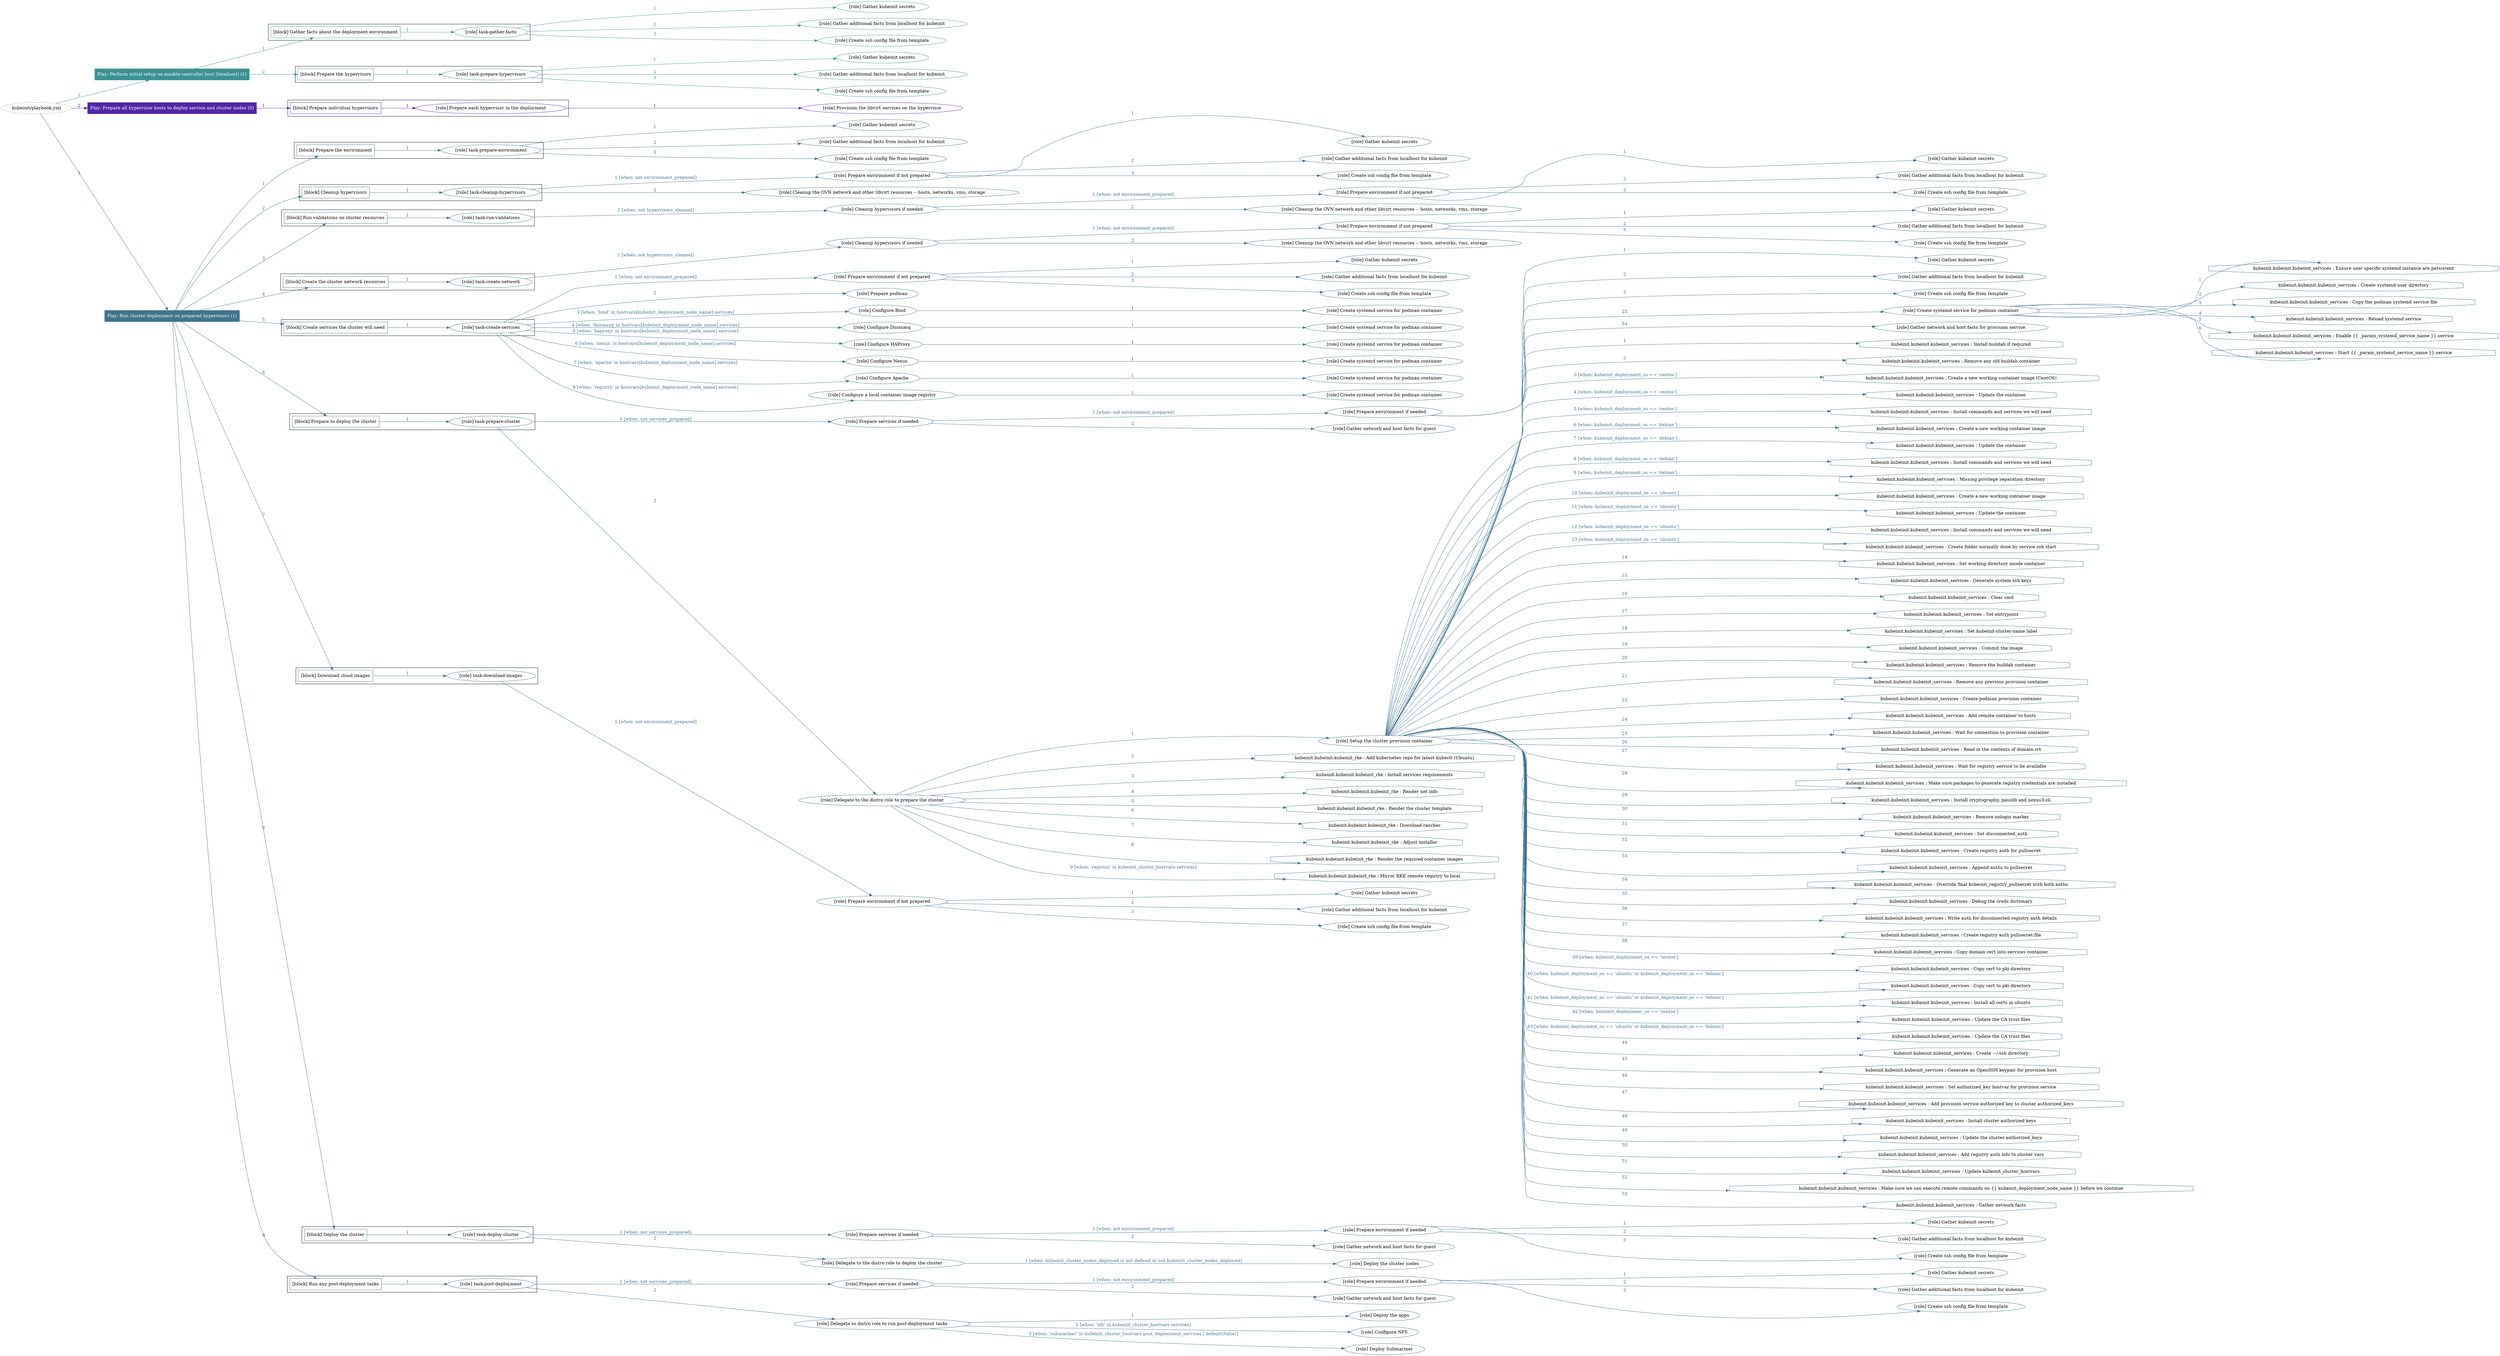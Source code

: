 digraph {
	graph [concentrate=true ordering=in rankdir=LR ratio=fill]
	edge [esep=5 sep=10]
	"kubeinit/playbook.yml" [URL="/home/runner/work/kubeinit/kubeinit/kubeinit/playbook.yml" id=playbook_1049b72f style=dotted]
	play_030cca46 [label="Play: Perform initial setup on ansible-controller host (localhost) (1)" URL="/home/runner/work/kubeinit/kubeinit/kubeinit/playbook.yml" color="#3a9291" fontcolor="#ffffff" id=play_030cca46 shape=box style=filled tooltip=localhost]
	"kubeinit/playbook.yml" -> play_030cca46 [label="1 " color="#3a9291" fontcolor="#3a9291" id=edge_28264653 labeltooltip="1 " tooltip="1 "]
	subgraph "Gather kubeinit secrets" {
		role_d5f5b8ee [label="[role] Gather kubeinit secrets" URL="/home/runner/.ansible/collections/ansible_collections/kubeinit/kubeinit/roles/kubeinit_prepare/tasks/gather_kubeinit_facts.yml" color="#3a9291" id=role_d5f5b8ee tooltip="Gather kubeinit secrets"]
	}
	subgraph "Gather additional facts from localhost for kubeinit" {
		role_b6e66bb9 [label="[role] Gather additional facts from localhost for kubeinit" URL="/home/runner/.ansible/collections/ansible_collections/kubeinit/kubeinit/roles/kubeinit_prepare/tasks/gather_kubeinit_facts.yml" color="#3a9291" id=role_b6e66bb9 tooltip="Gather additional facts from localhost for kubeinit"]
	}
	subgraph "Create ssh config file from template" {
		role_9135135b [label="[role] Create ssh config file from template" URL="/home/runner/.ansible/collections/ansible_collections/kubeinit/kubeinit/roles/kubeinit_prepare/tasks/gather_kubeinit_facts.yml" color="#3a9291" id=role_9135135b tooltip="Create ssh config file from template"]
	}
	subgraph "task-gather-facts" {
		role_0adb46fb [label="[role] task-gather-facts" URL="/home/runner/work/kubeinit/kubeinit/kubeinit/playbook.yml" color="#3a9291" id=role_0adb46fb tooltip="task-gather-facts"]
		role_0adb46fb -> role_d5f5b8ee [label="1 " color="#3a9291" fontcolor="#3a9291" id=edge_e7325325 labeltooltip="1 " tooltip="1 "]
		role_0adb46fb -> role_b6e66bb9 [label="2 " color="#3a9291" fontcolor="#3a9291" id=edge_020a4320 labeltooltip="2 " tooltip="2 "]
		role_0adb46fb -> role_9135135b [label="3 " color="#3a9291" fontcolor="#3a9291" id=edge_782f8905 labeltooltip="3 " tooltip="3 "]
	}
	subgraph "Gather kubeinit secrets" {
		role_a2c1c404 [label="[role] Gather kubeinit secrets" URL="/home/runner/.ansible/collections/ansible_collections/kubeinit/kubeinit/roles/kubeinit_prepare/tasks/gather_kubeinit_facts.yml" color="#3a9291" id=role_a2c1c404 tooltip="Gather kubeinit secrets"]
	}
	subgraph "Gather additional facts from localhost for kubeinit" {
		role_4d3b1cef [label="[role] Gather additional facts from localhost for kubeinit" URL="/home/runner/.ansible/collections/ansible_collections/kubeinit/kubeinit/roles/kubeinit_prepare/tasks/gather_kubeinit_facts.yml" color="#3a9291" id=role_4d3b1cef tooltip="Gather additional facts from localhost for kubeinit"]
	}
	subgraph "Create ssh config file from template" {
		role_4be8be93 [label="[role] Create ssh config file from template" URL="/home/runner/.ansible/collections/ansible_collections/kubeinit/kubeinit/roles/kubeinit_prepare/tasks/gather_kubeinit_facts.yml" color="#3a9291" id=role_4be8be93 tooltip="Create ssh config file from template"]
	}
	subgraph "task-prepare-hypervisors" {
		role_4ef09c30 [label="[role] task-prepare-hypervisors" URL="/home/runner/work/kubeinit/kubeinit/kubeinit/playbook.yml" color="#3a9291" id=role_4ef09c30 tooltip="task-prepare-hypervisors"]
		role_4ef09c30 -> role_a2c1c404 [label="1 " color="#3a9291" fontcolor="#3a9291" id=edge_4cf5a9ad labeltooltip="1 " tooltip="1 "]
		role_4ef09c30 -> role_4d3b1cef [label="2 " color="#3a9291" fontcolor="#3a9291" id=edge_9f3c5a50 labeltooltip="2 " tooltip="2 "]
		role_4ef09c30 -> role_4be8be93 [label="3 " color="#3a9291" fontcolor="#3a9291" id=edge_13f12bd4 labeltooltip="3 " tooltip="3 "]
	}
	subgraph "Play: Perform initial setup on ansible-controller host (localhost) (1)" {
		play_030cca46 -> block_e7296eb5 [label=1 color="#3a9291" fontcolor="#3a9291" id=edge_5d6c0db2 labeltooltip=1 tooltip=1]
		subgraph cluster_block_e7296eb5 {
			block_e7296eb5 [label="[block] Gather facts about the deployment environment" URL="/home/runner/work/kubeinit/kubeinit/kubeinit/playbook.yml" color="#3a9291" id=block_e7296eb5 labeltooltip="Gather facts about the deployment environment" shape=box tooltip="Gather facts about the deployment environment"]
			block_e7296eb5 -> role_0adb46fb [label="1 " color="#3a9291" fontcolor="#3a9291" id=edge_7d5a9511 labeltooltip="1 " tooltip="1 "]
		}
		play_030cca46 -> block_4775208b [label=2 color="#3a9291" fontcolor="#3a9291" id=edge_751d3188 labeltooltip=2 tooltip=2]
		subgraph cluster_block_4775208b {
			block_4775208b [label="[block] Prepare the hypervisors" URL="/home/runner/work/kubeinit/kubeinit/kubeinit/playbook.yml" color="#3a9291" id=block_4775208b labeltooltip="Prepare the hypervisors" shape=box tooltip="Prepare the hypervisors"]
			block_4775208b -> role_4ef09c30 [label="1 " color="#3a9291" fontcolor="#3a9291" id=edge_0d697c40 labeltooltip="1 " tooltip="1 "]
		}
	}
	play_b9cf646f [label="Play: Prepare all hypervisor hosts to deploy service and cluster nodes (0)" URL="/home/runner/work/kubeinit/kubeinit/kubeinit/playbook.yml" color="#5126a6" fontcolor="#ffffff" id=play_b9cf646f shape=box style=filled tooltip="Play: Prepare all hypervisor hosts to deploy service and cluster nodes (0)"]
	"kubeinit/playbook.yml" -> play_b9cf646f [label="2 " color="#5126a6" fontcolor="#5126a6" id=edge_ebaae714 labeltooltip="2 " tooltip="2 "]
	subgraph "Provision the libvirt services on the hypervisor" {
		role_a62703d1 [label="[role] Provision the libvirt services on the hypervisor" URL="/home/runner/.ansible/collections/ansible_collections/kubeinit/kubeinit/roles/kubeinit_prepare/tasks/prepare_hypervisor.yml" color="#5126a6" id=role_a62703d1 tooltip="Provision the libvirt services on the hypervisor"]
	}
	subgraph "Prepare each hypervisor in the deployment" {
		role_ab4a8362 [label="[role] Prepare each hypervisor in the deployment" URL="/home/runner/work/kubeinit/kubeinit/kubeinit/playbook.yml" color="#5126a6" id=role_ab4a8362 tooltip="Prepare each hypervisor in the deployment"]
		role_ab4a8362 -> role_a62703d1 [label="1 " color="#5126a6" fontcolor="#5126a6" id=edge_8fff5e96 labeltooltip="1 " tooltip="1 "]
	}
	subgraph "Play: Prepare all hypervisor hosts to deploy service and cluster nodes (0)" {
		play_b9cf646f -> block_458cacf5 [label=1 color="#5126a6" fontcolor="#5126a6" id=edge_f1fa9f7d labeltooltip=1 tooltip=1]
		subgraph cluster_block_458cacf5 {
			block_458cacf5 [label="[block] Prepare individual hypervisors" URL="/home/runner/work/kubeinit/kubeinit/kubeinit/playbook.yml" color="#5126a6" id=block_458cacf5 labeltooltip="Prepare individual hypervisors" shape=box tooltip="Prepare individual hypervisors"]
			block_458cacf5 -> role_ab4a8362 [label="1 " color="#5126a6" fontcolor="#5126a6" id=edge_1e64163f labeltooltip="1 " tooltip="1 "]
		}
	}
	play_2b844efc [label="Play: Run cluster deployment on prepared hypervisors (1)" URL="/home/runner/work/kubeinit/kubeinit/kubeinit/playbook.yml" color="#3f738d" fontcolor="#ffffff" id=play_2b844efc shape=box style=filled tooltip=localhost]
	"kubeinit/playbook.yml" -> play_2b844efc [label="3 " color="#3f738d" fontcolor="#3f738d" id=edge_60b4d993 labeltooltip="3 " tooltip="3 "]
	subgraph "Gather kubeinit secrets" {
		role_fad513ec [label="[role] Gather kubeinit secrets" URL="/home/runner/.ansible/collections/ansible_collections/kubeinit/kubeinit/roles/kubeinit_prepare/tasks/gather_kubeinit_facts.yml" color="#3f738d" id=role_fad513ec tooltip="Gather kubeinit secrets"]
	}
	subgraph "Gather additional facts from localhost for kubeinit" {
		role_cf0bbe68 [label="[role] Gather additional facts from localhost for kubeinit" URL="/home/runner/.ansible/collections/ansible_collections/kubeinit/kubeinit/roles/kubeinit_prepare/tasks/gather_kubeinit_facts.yml" color="#3f738d" id=role_cf0bbe68 tooltip="Gather additional facts from localhost for kubeinit"]
	}
	subgraph "Create ssh config file from template" {
		role_ba2d5cd0 [label="[role] Create ssh config file from template" URL="/home/runner/.ansible/collections/ansible_collections/kubeinit/kubeinit/roles/kubeinit_prepare/tasks/gather_kubeinit_facts.yml" color="#3f738d" id=role_ba2d5cd0 tooltip="Create ssh config file from template"]
	}
	subgraph "task-prepare-environment" {
		role_69c54cc8 [label="[role] task-prepare-environment" URL="/home/runner/work/kubeinit/kubeinit/kubeinit/playbook.yml" color="#3f738d" id=role_69c54cc8 tooltip="task-prepare-environment"]
		role_69c54cc8 -> role_fad513ec [label="1 " color="#3f738d" fontcolor="#3f738d" id=edge_52e7ab25 labeltooltip="1 " tooltip="1 "]
		role_69c54cc8 -> role_cf0bbe68 [label="2 " color="#3f738d" fontcolor="#3f738d" id=edge_e4be9309 labeltooltip="2 " tooltip="2 "]
		role_69c54cc8 -> role_ba2d5cd0 [label="3 " color="#3f738d" fontcolor="#3f738d" id=edge_4e49a923 labeltooltip="3 " tooltip="3 "]
	}
	subgraph "Gather kubeinit secrets" {
		role_d68ce287 [label="[role] Gather kubeinit secrets" URL="/home/runner/.ansible/collections/ansible_collections/kubeinit/kubeinit/roles/kubeinit_prepare/tasks/gather_kubeinit_facts.yml" color="#3f738d" id=role_d68ce287 tooltip="Gather kubeinit secrets"]
	}
	subgraph "Gather additional facts from localhost for kubeinit" {
		role_5b5cfd9a [label="[role] Gather additional facts from localhost for kubeinit" URL="/home/runner/.ansible/collections/ansible_collections/kubeinit/kubeinit/roles/kubeinit_prepare/tasks/gather_kubeinit_facts.yml" color="#3f738d" id=role_5b5cfd9a tooltip="Gather additional facts from localhost for kubeinit"]
	}
	subgraph "Create ssh config file from template" {
		role_92f3f030 [label="[role] Create ssh config file from template" URL="/home/runner/.ansible/collections/ansible_collections/kubeinit/kubeinit/roles/kubeinit_prepare/tasks/gather_kubeinit_facts.yml" color="#3f738d" id=role_92f3f030 tooltip="Create ssh config file from template"]
	}
	subgraph "Prepare environment if not prepared" {
		role_7976c0ac [label="[role] Prepare environment if not prepared" URL="/home/runner/.ansible/collections/ansible_collections/kubeinit/kubeinit/roles/kubeinit_prepare/tasks/cleanup_hypervisors.yml" color="#3f738d" id=role_7976c0ac tooltip="Prepare environment if not prepared"]
		role_7976c0ac -> role_d68ce287 [label="1 " color="#3f738d" fontcolor="#3f738d" id=edge_d7a6ffbf labeltooltip="1 " tooltip="1 "]
		role_7976c0ac -> role_5b5cfd9a [label="2 " color="#3f738d" fontcolor="#3f738d" id=edge_8394ae59 labeltooltip="2 " tooltip="2 "]
		role_7976c0ac -> role_92f3f030 [label="3 " color="#3f738d" fontcolor="#3f738d" id=edge_ededb057 labeltooltip="3 " tooltip="3 "]
	}
	subgraph "Cleanup the OVN network and other libvirt resources -- hosts, networks, vms, storage" {
		role_a6e52b1f [label="[role] Cleanup the OVN network and other libvirt resources -- hosts, networks, vms, storage" URL="/home/runner/.ansible/collections/ansible_collections/kubeinit/kubeinit/roles/kubeinit_prepare/tasks/cleanup_hypervisors.yml" color="#3f738d" id=role_a6e52b1f tooltip="Cleanup the OVN network and other libvirt resources -- hosts, networks, vms, storage"]
	}
	subgraph "task-cleanup-hypervisors" {
		role_8fc17817 [label="[role] task-cleanup-hypervisors" URL="/home/runner/work/kubeinit/kubeinit/kubeinit/playbook.yml" color="#3f738d" id=role_8fc17817 tooltip="task-cleanup-hypervisors"]
		role_8fc17817 -> role_7976c0ac [label="1 [when: not environment_prepared]" color="#3f738d" fontcolor="#3f738d" id=edge_8ea04198 labeltooltip="1 [when: not environment_prepared]" tooltip="1 [when: not environment_prepared]"]
		role_8fc17817 -> role_a6e52b1f [label="2 " color="#3f738d" fontcolor="#3f738d" id=edge_2398b35b labeltooltip="2 " tooltip="2 "]
	}
	subgraph "Gather kubeinit secrets" {
		role_04ec5e3b [label="[role] Gather kubeinit secrets" URL="/home/runner/.ansible/collections/ansible_collections/kubeinit/kubeinit/roles/kubeinit_prepare/tasks/gather_kubeinit_facts.yml" color="#3f738d" id=role_04ec5e3b tooltip="Gather kubeinit secrets"]
	}
	subgraph "Gather additional facts from localhost for kubeinit" {
		role_861edc4b [label="[role] Gather additional facts from localhost for kubeinit" URL="/home/runner/.ansible/collections/ansible_collections/kubeinit/kubeinit/roles/kubeinit_prepare/tasks/gather_kubeinit_facts.yml" color="#3f738d" id=role_861edc4b tooltip="Gather additional facts from localhost for kubeinit"]
	}
	subgraph "Create ssh config file from template" {
		role_b1b4ebf1 [label="[role] Create ssh config file from template" URL="/home/runner/.ansible/collections/ansible_collections/kubeinit/kubeinit/roles/kubeinit_prepare/tasks/gather_kubeinit_facts.yml" color="#3f738d" id=role_b1b4ebf1 tooltip="Create ssh config file from template"]
	}
	subgraph "Prepare environment if not prepared" {
		role_5a2ac6c0 [label="[role] Prepare environment if not prepared" URL="/home/runner/.ansible/collections/ansible_collections/kubeinit/kubeinit/roles/kubeinit_prepare/tasks/cleanup_hypervisors.yml" color="#3f738d" id=role_5a2ac6c0 tooltip="Prepare environment if not prepared"]
		role_5a2ac6c0 -> role_04ec5e3b [label="1 " color="#3f738d" fontcolor="#3f738d" id=edge_50f01e17 labeltooltip="1 " tooltip="1 "]
		role_5a2ac6c0 -> role_861edc4b [label="2 " color="#3f738d" fontcolor="#3f738d" id=edge_3d81c46c labeltooltip="2 " tooltip="2 "]
		role_5a2ac6c0 -> role_b1b4ebf1 [label="3 " color="#3f738d" fontcolor="#3f738d" id=edge_f0fbbf31 labeltooltip="3 " tooltip="3 "]
	}
	subgraph "Cleanup the OVN network and other libvirt resources -- hosts, networks, vms, storage" {
		role_8fbbebc5 [label="[role] Cleanup the OVN network and other libvirt resources -- hosts, networks, vms, storage" URL="/home/runner/.ansible/collections/ansible_collections/kubeinit/kubeinit/roles/kubeinit_prepare/tasks/cleanup_hypervisors.yml" color="#3f738d" id=role_8fbbebc5 tooltip="Cleanup the OVN network and other libvirt resources -- hosts, networks, vms, storage"]
	}
	subgraph "Cleanup hypervisors if needed" {
		role_fd5ec61a [label="[role] Cleanup hypervisors if needed" URL="/home/runner/.ansible/collections/ansible_collections/kubeinit/kubeinit/roles/kubeinit_validations/tasks/main.yml" color="#3f738d" id=role_fd5ec61a tooltip="Cleanup hypervisors if needed"]
		role_fd5ec61a -> role_5a2ac6c0 [label="1 [when: not environment_prepared]" color="#3f738d" fontcolor="#3f738d" id=edge_b5eb13b2 labeltooltip="1 [when: not environment_prepared]" tooltip="1 [when: not environment_prepared]"]
		role_fd5ec61a -> role_8fbbebc5 [label="2 " color="#3f738d" fontcolor="#3f738d" id=edge_277ebba7 labeltooltip="2 " tooltip="2 "]
	}
	subgraph "task-run-validations" {
		role_70eb7e57 [label="[role] task-run-validations" URL="/home/runner/work/kubeinit/kubeinit/kubeinit/playbook.yml" color="#3f738d" id=role_70eb7e57 tooltip="task-run-validations"]
		role_70eb7e57 -> role_fd5ec61a [label="1 [when: not hypervisors_cleaned]" color="#3f738d" fontcolor="#3f738d" id=edge_29833890 labeltooltip="1 [when: not hypervisors_cleaned]" tooltip="1 [when: not hypervisors_cleaned]"]
	}
	subgraph "Gather kubeinit secrets" {
		role_146b7313 [label="[role] Gather kubeinit secrets" URL="/home/runner/.ansible/collections/ansible_collections/kubeinit/kubeinit/roles/kubeinit_prepare/tasks/gather_kubeinit_facts.yml" color="#3f738d" id=role_146b7313 tooltip="Gather kubeinit secrets"]
	}
	subgraph "Gather additional facts from localhost for kubeinit" {
		role_d34bd24c [label="[role] Gather additional facts from localhost for kubeinit" URL="/home/runner/.ansible/collections/ansible_collections/kubeinit/kubeinit/roles/kubeinit_prepare/tasks/gather_kubeinit_facts.yml" color="#3f738d" id=role_d34bd24c tooltip="Gather additional facts from localhost for kubeinit"]
	}
	subgraph "Create ssh config file from template" {
		role_45b7c1d0 [label="[role] Create ssh config file from template" URL="/home/runner/.ansible/collections/ansible_collections/kubeinit/kubeinit/roles/kubeinit_prepare/tasks/gather_kubeinit_facts.yml" color="#3f738d" id=role_45b7c1d0 tooltip="Create ssh config file from template"]
	}
	subgraph "Prepare environment if not prepared" {
		role_17123494 [label="[role] Prepare environment if not prepared" URL="/home/runner/.ansible/collections/ansible_collections/kubeinit/kubeinit/roles/kubeinit_prepare/tasks/cleanup_hypervisors.yml" color="#3f738d" id=role_17123494 tooltip="Prepare environment if not prepared"]
		role_17123494 -> role_146b7313 [label="1 " color="#3f738d" fontcolor="#3f738d" id=edge_cd6bcff2 labeltooltip="1 " tooltip="1 "]
		role_17123494 -> role_d34bd24c [label="2 " color="#3f738d" fontcolor="#3f738d" id=edge_6c48706d labeltooltip="2 " tooltip="2 "]
		role_17123494 -> role_45b7c1d0 [label="3 " color="#3f738d" fontcolor="#3f738d" id=edge_f84f283f labeltooltip="3 " tooltip="3 "]
	}
	subgraph "Cleanup the OVN network and other libvirt resources -- hosts, networks, vms, storage" {
		role_4d58732a [label="[role] Cleanup the OVN network and other libvirt resources -- hosts, networks, vms, storage" URL="/home/runner/.ansible/collections/ansible_collections/kubeinit/kubeinit/roles/kubeinit_prepare/tasks/cleanup_hypervisors.yml" color="#3f738d" id=role_4d58732a tooltip="Cleanup the OVN network and other libvirt resources -- hosts, networks, vms, storage"]
	}
	subgraph "Cleanup hypervisors if needed" {
		role_a2c81618 [label="[role] Cleanup hypervisors if needed" URL="/home/runner/.ansible/collections/ansible_collections/kubeinit/kubeinit/roles/kubeinit_libvirt/tasks/create_network.yml" color="#3f738d" id=role_a2c81618 tooltip="Cleanup hypervisors if needed"]
		role_a2c81618 -> role_17123494 [label="1 [when: not environment_prepared]" color="#3f738d" fontcolor="#3f738d" id=edge_8e2e3883 labeltooltip="1 [when: not environment_prepared]" tooltip="1 [when: not environment_prepared]"]
		role_a2c81618 -> role_4d58732a [label="2 " color="#3f738d" fontcolor="#3f738d" id=edge_a1fb0ab5 labeltooltip="2 " tooltip="2 "]
	}
	subgraph "task-create-network" {
		role_bb0c97f7 [label="[role] task-create-network" URL="/home/runner/work/kubeinit/kubeinit/kubeinit/playbook.yml" color="#3f738d" id=role_bb0c97f7 tooltip="task-create-network"]
		role_bb0c97f7 -> role_a2c81618 [label="1 [when: not hypervisors_cleaned]" color="#3f738d" fontcolor="#3f738d" id=edge_7d9e39fe labeltooltip="1 [when: not hypervisors_cleaned]" tooltip="1 [when: not hypervisors_cleaned]"]
	}
	subgraph "Gather kubeinit secrets" {
		role_1374b145 [label="[role] Gather kubeinit secrets" URL="/home/runner/.ansible/collections/ansible_collections/kubeinit/kubeinit/roles/kubeinit_prepare/tasks/gather_kubeinit_facts.yml" color="#3f738d" id=role_1374b145 tooltip="Gather kubeinit secrets"]
	}
	subgraph "Gather additional facts from localhost for kubeinit" {
		role_60da3b11 [label="[role] Gather additional facts from localhost for kubeinit" URL="/home/runner/.ansible/collections/ansible_collections/kubeinit/kubeinit/roles/kubeinit_prepare/tasks/gather_kubeinit_facts.yml" color="#3f738d" id=role_60da3b11 tooltip="Gather additional facts from localhost for kubeinit"]
	}
	subgraph "Create ssh config file from template" {
		role_ef9ac248 [label="[role] Create ssh config file from template" URL="/home/runner/.ansible/collections/ansible_collections/kubeinit/kubeinit/roles/kubeinit_prepare/tasks/gather_kubeinit_facts.yml" color="#3f738d" id=role_ef9ac248 tooltip="Create ssh config file from template"]
	}
	subgraph "Prepare environment if not prepared" {
		role_22fca343 [label="[role] Prepare environment if not prepared" URL="/home/runner/.ansible/collections/ansible_collections/kubeinit/kubeinit/roles/kubeinit_services/tasks/main.yml" color="#3f738d" id=role_22fca343 tooltip="Prepare environment if not prepared"]
		role_22fca343 -> role_1374b145 [label="1 " color="#3f738d" fontcolor="#3f738d" id=edge_18d9cf6a labeltooltip="1 " tooltip="1 "]
		role_22fca343 -> role_60da3b11 [label="2 " color="#3f738d" fontcolor="#3f738d" id=edge_11435162 labeltooltip="2 " tooltip="2 "]
		role_22fca343 -> role_ef9ac248 [label="3 " color="#3f738d" fontcolor="#3f738d" id=edge_da848a7b labeltooltip="3 " tooltip="3 "]
	}
	subgraph "Prepare podman" {
		role_aa754a66 [label="[role] Prepare podman" URL="/home/runner/.ansible/collections/ansible_collections/kubeinit/kubeinit/roles/kubeinit_services/tasks/00_create_service_pod.yml" color="#3f738d" id=role_aa754a66 tooltip="Prepare podman"]
	}
	subgraph "Create systemd service for podman container" {
		role_66b3f35b [label="[role] Create systemd service for podman container" URL="/home/runner/.ansible/collections/ansible_collections/kubeinit/kubeinit/roles/kubeinit_bind/tasks/main.yml" color="#3f738d" id=role_66b3f35b tooltip="Create systemd service for podman container"]
	}
	subgraph "Configure Bind" {
		role_c1d42625 [label="[role] Configure Bind" URL="/home/runner/.ansible/collections/ansible_collections/kubeinit/kubeinit/roles/kubeinit_services/tasks/start_services_containers.yml" color="#3f738d" id=role_c1d42625 tooltip="Configure Bind"]
		role_c1d42625 -> role_66b3f35b [label="1 " color="#3f738d" fontcolor="#3f738d" id=edge_90168619 labeltooltip="1 " tooltip="1 "]
	}
	subgraph "Create systemd service for podman container" {
		role_7eda4811 [label="[role] Create systemd service for podman container" URL="/home/runner/.ansible/collections/ansible_collections/kubeinit/kubeinit/roles/kubeinit_dnsmasq/tasks/main.yml" color="#3f738d" id=role_7eda4811 tooltip="Create systemd service for podman container"]
	}
	subgraph "Configure Dnsmasq" {
		role_8185b862 [label="[role] Configure Dnsmasq" URL="/home/runner/.ansible/collections/ansible_collections/kubeinit/kubeinit/roles/kubeinit_services/tasks/start_services_containers.yml" color="#3f738d" id=role_8185b862 tooltip="Configure Dnsmasq"]
		role_8185b862 -> role_7eda4811 [label="1 " color="#3f738d" fontcolor="#3f738d" id=edge_1af165b3 labeltooltip="1 " tooltip="1 "]
	}
	subgraph "Create systemd service for podman container" {
		role_75ff4234 [label="[role] Create systemd service for podman container" URL="/home/runner/.ansible/collections/ansible_collections/kubeinit/kubeinit/roles/kubeinit_haproxy/tasks/main.yml" color="#3f738d" id=role_75ff4234 tooltip="Create systemd service for podman container"]
	}
	subgraph "Configure HAProxy" {
		role_6bbc30fc [label="[role] Configure HAProxy" URL="/home/runner/.ansible/collections/ansible_collections/kubeinit/kubeinit/roles/kubeinit_services/tasks/start_services_containers.yml" color="#3f738d" id=role_6bbc30fc tooltip="Configure HAProxy"]
		role_6bbc30fc -> role_75ff4234 [label="1 " color="#3f738d" fontcolor="#3f738d" id=edge_c435fb54 labeltooltip="1 " tooltip="1 "]
	}
	subgraph "Create systemd service for podman container" {
		role_2c922505 [label="[role] Create systemd service for podman container" URL="/home/runner/.ansible/collections/ansible_collections/kubeinit/kubeinit/roles/kubeinit_nexus/tasks/main.yml" color="#3f738d" id=role_2c922505 tooltip="Create systemd service for podman container"]
	}
	subgraph "Configure Nexus" {
		role_3f5ad25c [label="[role] Configure Nexus" URL="/home/runner/.ansible/collections/ansible_collections/kubeinit/kubeinit/roles/kubeinit_services/tasks/start_services_containers.yml" color="#3f738d" id=role_3f5ad25c tooltip="Configure Nexus"]
		role_3f5ad25c -> role_2c922505 [label="1 " color="#3f738d" fontcolor="#3f738d" id=edge_6112ce30 labeltooltip="1 " tooltip="1 "]
	}
	subgraph "Create systemd service for podman container" {
		role_81b9f198 [label="[role] Create systemd service for podman container" URL="/home/runner/.ansible/collections/ansible_collections/kubeinit/kubeinit/roles/kubeinit_apache/tasks/main.yml" color="#3f738d" id=role_81b9f198 tooltip="Create systemd service for podman container"]
	}
	subgraph "Configure Apache" {
		role_ff6feac2 [label="[role] Configure Apache" URL="/home/runner/.ansible/collections/ansible_collections/kubeinit/kubeinit/roles/kubeinit_services/tasks/start_services_containers.yml" color="#3f738d" id=role_ff6feac2 tooltip="Configure Apache"]
		role_ff6feac2 -> role_81b9f198 [label="1 " color="#3f738d" fontcolor="#3f738d" id=edge_49799eb8 labeltooltip="1 " tooltip="1 "]
	}
	subgraph "Create systemd service for podman container" {
		role_12ef0563 [label="[role] Create systemd service for podman container" URL="/home/runner/.ansible/collections/ansible_collections/kubeinit/kubeinit/roles/kubeinit_registry/tasks/main.yml" color="#3f738d" id=role_12ef0563 tooltip="Create systemd service for podman container"]
	}
	subgraph "Configure a local container image registry" {
		role_ac7886e9 [label="[role] Configure a local container image registry" URL="/home/runner/.ansible/collections/ansible_collections/kubeinit/kubeinit/roles/kubeinit_services/tasks/start_services_containers.yml" color="#3f738d" id=role_ac7886e9 tooltip="Configure a local container image registry"]
		role_ac7886e9 -> role_12ef0563 [label="1 " color="#3f738d" fontcolor="#3f738d" id=edge_a098e2b9 labeltooltip="1 " tooltip="1 "]
	}
	subgraph "task-create-services" {
		role_b9e9182f [label="[role] task-create-services" URL="/home/runner/work/kubeinit/kubeinit/kubeinit/playbook.yml" color="#3f738d" id=role_b9e9182f tooltip="task-create-services"]
		role_b9e9182f -> role_22fca343 [label="1 [when: not environment_prepared]" color="#3f738d" fontcolor="#3f738d" id=edge_03c44526 labeltooltip="1 [when: not environment_prepared]" tooltip="1 [when: not environment_prepared]"]
		role_b9e9182f -> role_aa754a66 [label="2 " color="#3f738d" fontcolor="#3f738d" id=edge_ead7c31c labeltooltip="2 " tooltip="2 "]
		role_b9e9182f -> role_c1d42625 [label="3 [when: 'bind' in hostvars[kubeinit_deployment_node_name].services]" color="#3f738d" fontcolor="#3f738d" id=edge_3cf7db52 labeltooltip="3 [when: 'bind' in hostvars[kubeinit_deployment_node_name].services]" tooltip="3 [when: 'bind' in hostvars[kubeinit_deployment_node_name].services]"]
		role_b9e9182f -> role_8185b862 [label="4 [when: 'dnsmasq' in hostvars[kubeinit_deployment_node_name].services]" color="#3f738d" fontcolor="#3f738d" id=edge_5dbdecf7 labeltooltip="4 [when: 'dnsmasq' in hostvars[kubeinit_deployment_node_name].services]" tooltip="4 [when: 'dnsmasq' in hostvars[kubeinit_deployment_node_name].services]"]
		role_b9e9182f -> role_6bbc30fc [label="5 [when: 'haproxy' in hostvars[kubeinit_deployment_node_name].services]" color="#3f738d" fontcolor="#3f738d" id=edge_36cfe64c labeltooltip="5 [when: 'haproxy' in hostvars[kubeinit_deployment_node_name].services]" tooltip="5 [when: 'haproxy' in hostvars[kubeinit_deployment_node_name].services]"]
		role_b9e9182f -> role_3f5ad25c [label="6 [when: 'nexus' in hostvars[kubeinit_deployment_node_name].services]" color="#3f738d" fontcolor="#3f738d" id=edge_7aa0aa10 labeltooltip="6 [when: 'nexus' in hostvars[kubeinit_deployment_node_name].services]" tooltip="6 [when: 'nexus' in hostvars[kubeinit_deployment_node_name].services]"]
		role_b9e9182f -> role_ff6feac2 [label="7 [when: 'apache' in hostvars[kubeinit_deployment_node_name].services]" color="#3f738d" fontcolor="#3f738d" id=edge_c5a48f74 labeltooltip="7 [when: 'apache' in hostvars[kubeinit_deployment_node_name].services]" tooltip="7 [when: 'apache' in hostvars[kubeinit_deployment_node_name].services]"]
		role_b9e9182f -> role_ac7886e9 [label="8 [when: 'registry' in hostvars[kubeinit_deployment_node_name].services]" color="#3f738d" fontcolor="#3f738d" id=edge_4b44373a labeltooltip="8 [when: 'registry' in hostvars[kubeinit_deployment_node_name].services]" tooltip="8 [when: 'registry' in hostvars[kubeinit_deployment_node_name].services]"]
	}
	subgraph "Gather kubeinit secrets" {
		role_96bcc122 [label="[role] Gather kubeinit secrets" URL="/home/runner/.ansible/collections/ansible_collections/kubeinit/kubeinit/roles/kubeinit_prepare/tasks/gather_kubeinit_facts.yml" color="#3f738d" id=role_96bcc122 tooltip="Gather kubeinit secrets"]
	}
	subgraph "Gather additional facts from localhost for kubeinit" {
		role_d76db925 [label="[role] Gather additional facts from localhost for kubeinit" URL="/home/runner/.ansible/collections/ansible_collections/kubeinit/kubeinit/roles/kubeinit_prepare/tasks/gather_kubeinit_facts.yml" color="#3f738d" id=role_d76db925 tooltip="Gather additional facts from localhost for kubeinit"]
	}
	subgraph "Create ssh config file from template" {
		role_5fbe18e0 [label="[role] Create ssh config file from template" URL="/home/runner/.ansible/collections/ansible_collections/kubeinit/kubeinit/roles/kubeinit_prepare/tasks/gather_kubeinit_facts.yml" color="#3f738d" id=role_5fbe18e0 tooltip="Create ssh config file from template"]
	}
	subgraph "Prepare environment if needed" {
		role_bca9e6da [label="[role] Prepare environment if needed" URL="/home/runner/.ansible/collections/ansible_collections/kubeinit/kubeinit/roles/kubeinit_services/tasks/prepare_services.yml" color="#3f738d" id=role_bca9e6da tooltip="Prepare environment if needed"]
		role_bca9e6da -> role_96bcc122 [label="1 " color="#3f738d" fontcolor="#3f738d" id=edge_7068d369 labeltooltip="1 " tooltip="1 "]
		role_bca9e6da -> role_d76db925 [label="2 " color="#3f738d" fontcolor="#3f738d" id=edge_e45b250a labeltooltip="2 " tooltip="2 "]
		role_bca9e6da -> role_5fbe18e0 [label="3 " color="#3f738d" fontcolor="#3f738d" id=edge_2eb4788e labeltooltip="3 " tooltip="3 "]
	}
	subgraph "Gather network and host facts for guest" {
		role_b988adf6 [label="[role] Gather network and host facts for guest" URL="/home/runner/.ansible/collections/ansible_collections/kubeinit/kubeinit/roles/kubeinit_services/tasks/prepare_services.yml" color="#3f738d" id=role_b988adf6 tooltip="Gather network and host facts for guest"]
	}
	subgraph "Prepare services if needed" {
		role_3e1622ce [label="[role] Prepare services if needed" URL="/home/runner/.ansible/collections/ansible_collections/kubeinit/kubeinit/roles/kubeinit_prepare/tasks/prepare_cluster.yml" color="#3f738d" id=role_3e1622ce tooltip="Prepare services if needed"]
		role_3e1622ce -> role_bca9e6da [label="1 [when: not environment_prepared]" color="#3f738d" fontcolor="#3f738d" id=edge_c7cdbfb0 labeltooltip="1 [when: not environment_prepared]" tooltip="1 [when: not environment_prepared]"]
		role_3e1622ce -> role_b988adf6 [label="2 " color="#3f738d" fontcolor="#3f738d" id=edge_e87ae72d labeltooltip="2 " tooltip="2 "]
	}
	subgraph "Create systemd service for podman container" {
		role_6dcfd48c [label="[role] Create systemd service for podman container" URL="/home/runner/.ansible/collections/ansible_collections/kubeinit/kubeinit/roles/kubeinit_services/tasks/create_provision_container.yml" color="#3f738d" id=role_6dcfd48c tooltip="Create systemd service for podman container"]
		task_c73d2428 [label="kubeinit.kubeinit.kubeinit_services : Ensure user specific systemd instance are persistent" URL="/home/runner/.ansible/collections/ansible_collections/kubeinit/kubeinit/roles/kubeinit_services/tasks/create_managed_service.yml" color="#3f738d" id=task_c73d2428 shape=octagon tooltip="kubeinit.kubeinit.kubeinit_services : Ensure user specific systemd instance are persistent"]
		role_6dcfd48c -> task_c73d2428 [label="1 " color="#3f738d" fontcolor="#3f738d" id=edge_1f16aae6 labeltooltip="1 " tooltip="1 "]
		task_e11840f6 [label="kubeinit.kubeinit.kubeinit_services : Create systemd user directory" URL="/home/runner/.ansible/collections/ansible_collections/kubeinit/kubeinit/roles/kubeinit_services/tasks/create_managed_service.yml" color="#3f738d" id=task_e11840f6 shape=octagon tooltip="kubeinit.kubeinit.kubeinit_services : Create systemd user directory"]
		role_6dcfd48c -> task_e11840f6 [label="2 " color="#3f738d" fontcolor="#3f738d" id=edge_4e5ac29f labeltooltip="2 " tooltip="2 "]
		task_1bef0057 [label="kubeinit.kubeinit.kubeinit_services : Copy the podman systemd service file" URL="/home/runner/.ansible/collections/ansible_collections/kubeinit/kubeinit/roles/kubeinit_services/tasks/create_managed_service.yml" color="#3f738d" id=task_1bef0057 shape=octagon tooltip="kubeinit.kubeinit.kubeinit_services : Copy the podman systemd service file"]
		role_6dcfd48c -> task_1bef0057 [label="3 " color="#3f738d" fontcolor="#3f738d" id=edge_084395d0 labeltooltip="3 " tooltip="3 "]
		task_c91ca106 [label="kubeinit.kubeinit.kubeinit_services : Reload systemd service" URL="/home/runner/.ansible/collections/ansible_collections/kubeinit/kubeinit/roles/kubeinit_services/tasks/create_managed_service.yml" color="#3f738d" id=task_c91ca106 shape=octagon tooltip="kubeinit.kubeinit.kubeinit_services : Reload systemd service"]
		role_6dcfd48c -> task_c91ca106 [label="4 " color="#3f738d" fontcolor="#3f738d" id=edge_a7bed94c labeltooltip="4 " tooltip="4 "]
		task_64e81ed7 [label="kubeinit.kubeinit.kubeinit_services : Enable {{ _param_systemd_service_name }}.service" URL="/home/runner/.ansible/collections/ansible_collections/kubeinit/kubeinit/roles/kubeinit_services/tasks/create_managed_service.yml" color="#3f738d" id=task_64e81ed7 shape=octagon tooltip="kubeinit.kubeinit.kubeinit_services : Enable {{ _param_systemd_service_name }}.service"]
		role_6dcfd48c -> task_64e81ed7 [label="5 " color="#3f738d" fontcolor="#3f738d" id=edge_3b8b46a2 labeltooltip="5 " tooltip="5 "]
		task_521054fd [label="kubeinit.kubeinit.kubeinit_services : Start {{ _param_systemd_service_name }}.service" URL="/home/runner/.ansible/collections/ansible_collections/kubeinit/kubeinit/roles/kubeinit_services/tasks/create_managed_service.yml" color="#3f738d" id=task_521054fd shape=octagon tooltip="kubeinit.kubeinit.kubeinit_services : Start {{ _param_systemd_service_name }}.service"]
		role_6dcfd48c -> task_521054fd [label="6 " color="#3f738d" fontcolor="#3f738d" id=edge_f45cd523 labeltooltip="6 " tooltip="6 "]
	}
	subgraph "Gather network and host facts for provision service" {
		role_6ab6fb98 [label="[role] Gather network and host facts for provision service" URL="/home/runner/.ansible/collections/ansible_collections/kubeinit/kubeinit/roles/kubeinit_services/tasks/create_provision_container.yml" color="#3f738d" id=role_6ab6fb98 tooltip="Gather network and host facts for provision service"]
	}
	subgraph "Setup the cluster provision container" {
		role_c9a5c370 [label="[role] Setup the cluster provision container" URL="/home/runner/.ansible/collections/ansible_collections/kubeinit/kubeinit/roles/kubeinit_rke/tasks/prepare_cluster.yml" color="#3f738d" id=role_c9a5c370 tooltip="Setup the cluster provision container"]
		task_bf2824fe [label="kubeinit.kubeinit.kubeinit_services : Install buildah if required" URL="/home/runner/.ansible/collections/ansible_collections/kubeinit/kubeinit/roles/kubeinit_services/tasks/create_provision_container.yml" color="#3f738d" id=task_bf2824fe shape=octagon tooltip="kubeinit.kubeinit.kubeinit_services : Install buildah if required"]
		role_c9a5c370 -> task_bf2824fe [label="1 " color="#3f738d" fontcolor="#3f738d" id=edge_39b7e14c labeltooltip="1 " tooltip="1 "]
		task_87fc7ae7 [label="kubeinit.kubeinit.kubeinit_services : Remove any old buildah container" URL="/home/runner/.ansible/collections/ansible_collections/kubeinit/kubeinit/roles/kubeinit_services/tasks/create_provision_container.yml" color="#3f738d" id=task_87fc7ae7 shape=octagon tooltip="kubeinit.kubeinit.kubeinit_services : Remove any old buildah container"]
		role_c9a5c370 -> task_87fc7ae7 [label="2 " color="#3f738d" fontcolor="#3f738d" id=edge_efa8944c labeltooltip="2 " tooltip="2 "]
		task_3f891943 [label="kubeinit.kubeinit.kubeinit_services : Create a new working container image (CentOS)" URL="/home/runner/.ansible/collections/ansible_collections/kubeinit/kubeinit/roles/kubeinit_services/tasks/create_provision_container.yml" color="#3f738d" id=task_3f891943 shape=octagon tooltip="kubeinit.kubeinit.kubeinit_services : Create a new working container image (CentOS)"]
		role_c9a5c370 -> task_3f891943 [label="3 [when: kubeinit_deployment_os == 'centos']" color="#3f738d" fontcolor="#3f738d" id=edge_222cc71c labeltooltip="3 [when: kubeinit_deployment_os == 'centos']" tooltip="3 [when: kubeinit_deployment_os == 'centos']"]
		task_2e566b14 [label="kubeinit.kubeinit.kubeinit_services : Update the container" URL="/home/runner/.ansible/collections/ansible_collections/kubeinit/kubeinit/roles/kubeinit_services/tasks/create_provision_container.yml" color="#3f738d" id=task_2e566b14 shape=octagon tooltip="kubeinit.kubeinit.kubeinit_services : Update the container"]
		role_c9a5c370 -> task_2e566b14 [label="4 [when: kubeinit_deployment_os == 'centos']" color="#3f738d" fontcolor="#3f738d" id=edge_f52829cf labeltooltip="4 [when: kubeinit_deployment_os == 'centos']" tooltip="4 [when: kubeinit_deployment_os == 'centos']"]
		task_1aa905b4 [label="kubeinit.kubeinit.kubeinit_services : Install commands and services we will need" URL="/home/runner/.ansible/collections/ansible_collections/kubeinit/kubeinit/roles/kubeinit_services/tasks/create_provision_container.yml" color="#3f738d" id=task_1aa905b4 shape=octagon tooltip="kubeinit.kubeinit.kubeinit_services : Install commands and services we will need"]
		role_c9a5c370 -> task_1aa905b4 [label="5 [when: kubeinit_deployment_os == 'centos']" color="#3f738d" fontcolor="#3f738d" id=edge_39264429 labeltooltip="5 [when: kubeinit_deployment_os == 'centos']" tooltip="5 [when: kubeinit_deployment_os == 'centos']"]
		task_05f7acbe [label="kubeinit.kubeinit.kubeinit_services : Create a new working container image" URL="/home/runner/.ansible/collections/ansible_collections/kubeinit/kubeinit/roles/kubeinit_services/tasks/create_provision_container.yml" color="#3f738d" id=task_05f7acbe shape=octagon tooltip="kubeinit.kubeinit.kubeinit_services : Create a new working container image"]
		role_c9a5c370 -> task_05f7acbe [label="6 [when: kubeinit_deployment_os == 'debian']" color="#3f738d" fontcolor="#3f738d" id=edge_cea0f12b labeltooltip="6 [when: kubeinit_deployment_os == 'debian']" tooltip="6 [when: kubeinit_deployment_os == 'debian']"]
		task_4b0f4b21 [label="kubeinit.kubeinit.kubeinit_services : Update the container" URL="/home/runner/.ansible/collections/ansible_collections/kubeinit/kubeinit/roles/kubeinit_services/tasks/create_provision_container.yml" color="#3f738d" id=task_4b0f4b21 shape=octagon tooltip="kubeinit.kubeinit.kubeinit_services : Update the container"]
		role_c9a5c370 -> task_4b0f4b21 [label="7 [when: kubeinit_deployment_os == 'debian']" color="#3f738d" fontcolor="#3f738d" id=edge_5d7530fb labeltooltip="7 [when: kubeinit_deployment_os == 'debian']" tooltip="7 [when: kubeinit_deployment_os == 'debian']"]
		task_956a0338 [label="kubeinit.kubeinit.kubeinit_services : Install commands and services we will need" URL="/home/runner/.ansible/collections/ansible_collections/kubeinit/kubeinit/roles/kubeinit_services/tasks/create_provision_container.yml" color="#3f738d" id=task_956a0338 shape=octagon tooltip="kubeinit.kubeinit.kubeinit_services : Install commands and services we will need"]
		role_c9a5c370 -> task_956a0338 [label="8 [when: kubeinit_deployment_os == 'debian']" color="#3f738d" fontcolor="#3f738d" id=edge_7ca49562 labeltooltip="8 [when: kubeinit_deployment_os == 'debian']" tooltip="8 [when: kubeinit_deployment_os == 'debian']"]
		task_55b857b6 [label="kubeinit.kubeinit.kubeinit_services : Missing privilege separation directory" URL="/home/runner/.ansible/collections/ansible_collections/kubeinit/kubeinit/roles/kubeinit_services/tasks/create_provision_container.yml" color="#3f738d" id=task_55b857b6 shape=octagon tooltip="kubeinit.kubeinit.kubeinit_services : Missing privilege separation directory"]
		role_c9a5c370 -> task_55b857b6 [label="9 [when: kubeinit_deployment_os == 'debian']" color="#3f738d" fontcolor="#3f738d" id=edge_086c2980 labeltooltip="9 [when: kubeinit_deployment_os == 'debian']" tooltip="9 [when: kubeinit_deployment_os == 'debian']"]
		task_688d50a0 [label="kubeinit.kubeinit.kubeinit_services : Create a new working container image" URL="/home/runner/.ansible/collections/ansible_collections/kubeinit/kubeinit/roles/kubeinit_services/tasks/create_provision_container.yml" color="#3f738d" id=task_688d50a0 shape=octagon tooltip="kubeinit.kubeinit.kubeinit_services : Create a new working container image"]
		role_c9a5c370 -> task_688d50a0 [label="10 [when: kubeinit_deployment_os == 'ubuntu']" color="#3f738d" fontcolor="#3f738d" id=edge_91d50c88 labeltooltip="10 [when: kubeinit_deployment_os == 'ubuntu']" tooltip="10 [when: kubeinit_deployment_os == 'ubuntu']"]
		task_9e36aeab [label="kubeinit.kubeinit.kubeinit_services : Update the container" URL="/home/runner/.ansible/collections/ansible_collections/kubeinit/kubeinit/roles/kubeinit_services/tasks/create_provision_container.yml" color="#3f738d" id=task_9e36aeab shape=octagon tooltip="kubeinit.kubeinit.kubeinit_services : Update the container"]
		role_c9a5c370 -> task_9e36aeab [label="11 [when: kubeinit_deployment_os == 'ubuntu']" color="#3f738d" fontcolor="#3f738d" id=edge_3a372944 labeltooltip="11 [when: kubeinit_deployment_os == 'ubuntu']" tooltip="11 [when: kubeinit_deployment_os == 'ubuntu']"]
		task_0c98b208 [label="kubeinit.kubeinit.kubeinit_services : Install commands and services we will need" URL="/home/runner/.ansible/collections/ansible_collections/kubeinit/kubeinit/roles/kubeinit_services/tasks/create_provision_container.yml" color="#3f738d" id=task_0c98b208 shape=octagon tooltip="kubeinit.kubeinit.kubeinit_services : Install commands and services we will need"]
		role_c9a5c370 -> task_0c98b208 [label="12 [when: kubeinit_deployment_os == 'ubuntu']" color="#3f738d" fontcolor="#3f738d" id=edge_b4b05470 labeltooltip="12 [when: kubeinit_deployment_os == 'ubuntu']" tooltip="12 [when: kubeinit_deployment_os == 'ubuntu']"]
		task_3973af98 [label="kubeinit.kubeinit.kubeinit_services : Create folder normally done by service ssh start" URL="/home/runner/.ansible/collections/ansible_collections/kubeinit/kubeinit/roles/kubeinit_services/tasks/create_provision_container.yml" color="#3f738d" id=task_3973af98 shape=octagon tooltip="kubeinit.kubeinit.kubeinit_services : Create folder normally done by service ssh start"]
		role_c9a5c370 -> task_3973af98 [label="13 [when: kubeinit_deployment_os == 'ubuntu']" color="#3f738d" fontcolor="#3f738d" id=edge_1e0f1d94 labeltooltip="13 [when: kubeinit_deployment_os == 'ubuntu']" tooltip="13 [when: kubeinit_deployment_os == 'ubuntu']"]
		task_7a5041e1 [label="kubeinit.kubeinit.kubeinit_services : Set working directory inside container" URL="/home/runner/.ansible/collections/ansible_collections/kubeinit/kubeinit/roles/kubeinit_services/tasks/create_provision_container.yml" color="#3f738d" id=task_7a5041e1 shape=octagon tooltip="kubeinit.kubeinit.kubeinit_services : Set working directory inside container"]
		role_c9a5c370 -> task_7a5041e1 [label="14 " color="#3f738d" fontcolor="#3f738d" id=edge_53b2710b labeltooltip="14 " tooltip="14 "]
		task_275427db [label="kubeinit.kubeinit.kubeinit_services : Generate system ssh keys" URL="/home/runner/.ansible/collections/ansible_collections/kubeinit/kubeinit/roles/kubeinit_services/tasks/create_provision_container.yml" color="#3f738d" id=task_275427db shape=octagon tooltip="kubeinit.kubeinit.kubeinit_services : Generate system ssh keys"]
		role_c9a5c370 -> task_275427db [label="15 " color="#3f738d" fontcolor="#3f738d" id=edge_0ed50b5a labeltooltip="15 " tooltip="15 "]
		task_435f4492 [label="kubeinit.kubeinit.kubeinit_services : Clear cmd" URL="/home/runner/.ansible/collections/ansible_collections/kubeinit/kubeinit/roles/kubeinit_services/tasks/create_provision_container.yml" color="#3f738d" id=task_435f4492 shape=octagon tooltip="kubeinit.kubeinit.kubeinit_services : Clear cmd"]
		role_c9a5c370 -> task_435f4492 [label="16 " color="#3f738d" fontcolor="#3f738d" id=edge_8ecc1cb1 labeltooltip="16 " tooltip="16 "]
		task_38dfdfb6 [label="kubeinit.kubeinit.kubeinit_services : Set entrypoint" URL="/home/runner/.ansible/collections/ansible_collections/kubeinit/kubeinit/roles/kubeinit_services/tasks/create_provision_container.yml" color="#3f738d" id=task_38dfdfb6 shape=octagon tooltip="kubeinit.kubeinit.kubeinit_services : Set entrypoint"]
		role_c9a5c370 -> task_38dfdfb6 [label="17 " color="#3f738d" fontcolor="#3f738d" id=edge_236e0767 labeltooltip="17 " tooltip="17 "]
		task_827bb4f7 [label="kubeinit.kubeinit.kubeinit_services : Set kubeinit-cluster-name label" URL="/home/runner/.ansible/collections/ansible_collections/kubeinit/kubeinit/roles/kubeinit_services/tasks/create_provision_container.yml" color="#3f738d" id=task_827bb4f7 shape=octagon tooltip="kubeinit.kubeinit.kubeinit_services : Set kubeinit-cluster-name label"]
		role_c9a5c370 -> task_827bb4f7 [label="18 " color="#3f738d" fontcolor="#3f738d" id=edge_aad5cda2 labeltooltip="18 " tooltip="18 "]
		task_095761e6 [label="kubeinit.kubeinit.kubeinit_services : Commit the image" URL="/home/runner/.ansible/collections/ansible_collections/kubeinit/kubeinit/roles/kubeinit_services/tasks/create_provision_container.yml" color="#3f738d" id=task_095761e6 shape=octagon tooltip="kubeinit.kubeinit.kubeinit_services : Commit the image"]
		role_c9a5c370 -> task_095761e6 [label="19 " color="#3f738d" fontcolor="#3f738d" id=edge_7d5ad58b labeltooltip="19 " tooltip="19 "]
		task_035a967d [label="kubeinit.kubeinit.kubeinit_services : Remove the buildah container" URL="/home/runner/.ansible/collections/ansible_collections/kubeinit/kubeinit/roles/kubeinit_services/tasks/create_provision_container.yml" color="#3f738d" id=task_035a967d shape=octagon tooltip="kubeinit.kubeinit.kubeinit_services : Remove the buildah container"]
		role_c9a5c370 -> task_035a967d [label="20 " color="#3f738d" fontcolor="#3f738d" id=edge_f342e73c labeltooltip="20 " tooltip="20 "]
		task_f4bc289f [label="kubeinit.kubeinit.kubeinit_services : Remove any previous provision container" URL="/home/runner/.ansible/collections/ansible_collections/kubeinit/kubeinit/roles/kubeinit_services/tasks/create_provision_container.yml" color="#3f738d" id=task_f4bc289f shape=octagon tooltip="kubeinit.kubeinit.kubeinit_services : Remove any previous provision container"]
		role_c9a5c370 -> task_f4bc289f [label="21 " color="#3f738d" fontcolor="#3f738d" id=edge_fdab9c5a labeltooltip="21 " tooltip="21 "]
		task_340d359c [label="kubeinit.kubeinit.kubeinit_services : Create podman provision container" URL="/home/runner/.ansible/collections/ansible_collections/kubeinit/kubeinit/roles/kubeinit_services/tasks/create_provision_container.yml" color="#3f738d" id=task_340d359c shape=octagon tooltip="kubeinit.kubeinit.kubeinit_services : Create podman provision container"]
		role_c9a5c370 -> task_340d359c [label="22 " color="#3f738d" fontcolor="#3f738d" id=edge_3d228539 labeltooltip="22 " tooltip="22 "]
		role_c9a5c370 -> role_6dcfd48c [label="23 " color="#3f738d" fontcolor="#3f738d" id=edge_165516ef labeltooltip="23 " tooltip="23 "]
		task_a9eec84a [label="kubeinit.kubeinit.kubeinit_services : Add remote container to hosts" URL="/home/runner/.ansible/collections/ansible_collections/kubeinit/kubeinit/roles/kubeinit_services/tasks/create_provision_container.yml" color="#3f738d" id=task_a9eec84a shape=octagon tooltip="kubeinit.kubeinit.kubeinit_services : Add remote container to hosts"]
		role_c9a5c370 -> task_a9eec84a [label="24 " color="#3f738d" fontcolor="#3f738d" id=edge_eb0adcac labeltooltip="24 " tooltip="24 "]
		task_f9978553 [label="kubeinit.kubeinit.kubeinit_services : Wait for connection to provision container" URL="/home/runner/.ansible/collections/ansible_collections/kubeinit/kubeinit/roles/kubeinit_services/tasks/create_provision_container.yml" color="#3f738d" id=task_f9978553 shape=octagon tooltip="kubeinit.kubeinit.kubeinit_services : Wait for connection to provision container"]
		role_c9a5c370 -> task_f9978553 [label="25 " color="#3f738d" fontcolor="#3f738d" id=edge_ad4f27ae labeltooltip="25 " tooltip="25 "]
		task_1ed5d955 [label="kubeinit.kubeinit.kubeinit_services : Read in the contents of domain.crt" URL="/home/runner/.ansible/collections/ansible_collections/kubeinit/kubeinit/roles/kubeinit_services/tasks/create_provision_container.yml" color="#3f738d" id=task_1ed5d955 shape=octagon tooltip="kubeinit.kubeinit.kubeinit_services : Read in the contents of domain.crt"]
		role_c9a5c370 -> task_1ed5d955 [label="26 " color="#3f738d" fontcolor="#3f738d" id=edge_65b9c358 labeltooltip="26 " tooltip="26 "]
		task_0cbf78a1 [label="kubeinit.kubeinit.kubeinit_services : Wait for registry service to be available" URL="/home/runner/.ansible/collections/ansible_collections/kubeinit/kubeinit/roles/kubeinit_services/tasks/create_provision_container.yml" color="#3f738d" id=task_0cbf78a1 shape=octagon tooltip="kubeinit.kubeinit.kubeinit_services : Wait for registry service to be available"]
		role_c9a5c370 -> task_0cbf78a1 [label="27 " color="#3f738d" fontcolor="#3f738d" id=edge_9032a50d labeltooltip="27 " tooltip="27 "]
		task_bb9ff2ba [label="kubeinit.kubeinit.kubeinit_services : Make sure packages to generate registry credentials are installed" URL="/home/runner/.ansible/collections/ansible_collections/kubeinit/kubeinit/roles/kubeinit_services/tasks/create_provision_container.yml" color="#3f738d" id=task_bb9ff2ba shape=octagon tooltip="kubeinit.kubeinit.kubeinit_services : Make sure packages to generate registry credentials are installed"]
		role_c9a5c370 -> task_bb9ff2ba [label="28 " color="#3f738d" fontcolor="#3f738d" id=edge_480db719 labeltooltip="28 " tooltip="28 "]
		task_34d9a66c [label="kubeinit.kubeinit.kubeinit_services : Install cryptography, passlib and nexus3-cli" URL="/home/runner/.ansible/collections/ansible_collections/kubeinit/kubeinit/roles/kubeinit_services/tasks/create_provision_container.yml" color="#3f738d" id=task_34d9a66c shape=octagon tooltip="kubeinit.kubeinit.kubeinit_services : Install cryptography, passlib and nexus3-cli"]
		role_c9a5c370 -> task_34d9a66c [label="29 " color="#3f738d" fontcolor="#3f738d" id=edge_b3bb5295 labeltooltip="29 " tooltip="29 "]
		task_ce9351ec [label="kubeinit.kubeinit.kubeinit_services : Remove nologin marker" URL="/home/runner/.ansible/collections/ansible_collections/kubeinit/kubeinit/roles/kubeinit_services/tasks/create_provision_container.yml" color="#3f738d" id=task_ce9351ec shape=octagon tooltip="kubeinit.kubeinit.kubeinit_services : Remove nologin marker"]
		role_c9a5c370 -> task_ce9351ec [label="30 " color="#3f738d" fontcolor="#3f738d" id=edge_a757706f labeltooltip="30 " tooltip="30 "]
		task_7211343d [label="kubeinit.kubeinit.kubeinit_services : Set disconnected_auth" URL="/home/runner/.ansible/collections/ansible_collections/kubeinit/kubeinit/roles/kubeinit_services/tasks/create_provision_container.yml" color="#3f738d" id=task_7211343d shape=octagon tooltip="kubeinit.kubeinit.kubeinit_services : Set disconnected_auth"]
		role_c9a5c370 -> task_7211343d [label="31 " color="#3f738d" fontcolor="#3f738d" id=edge_55933342 labeltooltip="31 " tooltip="31 "]
		task_c8eeb0ae [label="kubeinit.kubeinit.kubeinit_services : Create registry auth for pullsecret" URL="/home/runner/.ansible/collections/ansible_collections/kubeinit/kubeinit/roles/kubeinit_services/tasks/create_provision_container.yml" color="#3f738d" id=task_c8eeb0ae shape=octagon tooltip="kubeinit.kubeinit.kubeinit_services : Create registry auth for pullsecret"]
		role_c9a5c370 -> task_c8eeb0ae [label="32 " color="#3f738d" fontcolor="#3f738d" id=edge_bbfe356f labeltooltip="32 " tooltip="32 "]
		task_80d301bc [label="kubeinit.kubeinit.kubeinit_services : Append auths to pullsecret" URL="/home/runner/.ansible/collections/ansible_collections/kubeinit/kubeinit/roles/kubeinit_services/tasks/create_provision_container.yml" color="#3f738d" id=task_80d301bc shape=octagon tooltip="kubeinit.kubeinit.kubeinit_services : Append auths to pullsecret"]
		role_c9a5c370 -> task_80d301bc [label="33 " color="#3f738d" fontcolor="#3f738d" id=edge_021da2e8 labeltooltip="33 " tooltip="33 "]
		task_b741ffd3 [label="kubeinit.kubeinit.kubeinit_services : Override final kubeinit_registry_pullsecret with both auths" URL="/home/runner/.ansible/collections/ansible_collections/kubeinit/kubeinit/roles/kubeinit_services/tasks/create_provision_container.yml" color="#3f738d" id=task_b741ffd3 shape=octagon tooltip="kubeinit.kubeinit.kubeinit_services : Override final kubeinit_registry_pullsecret with both auths"]
		role_c9a5c370 -> task_b741ffd3 [label="34 " color="#3f738d" fontcolor="#3f738d" id=edge_c2725693 labeltooltip="34 " tooltip="34 "]
		task_44acd7df [label="kubeinit.kubeinit.kubeinit_services : Debug the creds dictionary" URL="/home/runner/.ansible/collections/ansible_collections/kubeinit/kubeinit/roles/kubeinit_services/tasks/create_provision_container.yml" color="#3f738d" id=task_44acd7df shape=octagon tooltip="kubeinit.kubeinit.kubeinit_services : Debug the creds dictionary"]
		role_c9a5c370 -> task_44acd7df [label="35 " color="#3f738d" fontcolor="#3f738d" id=edge_81477583 labeltooltip="35 " tooltip="35 "]
		task_f32130a4 [label="kubeinit.kubeinit.kubeinit_services : Write auth for disconnected registry auth details" URL="/home/runner/.ansible/collections/ansible_collections/kubeinit/kubeinit/roles/kubeinit_services/tasks/create_provision_container.yml" color="#3f738d" id=task_f32130a4 shape=octagon tooltip="kubeinit.kubeinit.kubeinit_services : Write auth for disconnected registry auth details"]
		role_c9a5c370 -> task_f32130a4 [label="36 " color="#3f738d" fontcolor="#3f738d" id=edge_9f9e02ae labeltooltip="36 " tooltip="36 "]
		task_b825d6a8 [label="kubeinit.kubeinit.kubeinit_services : Create registry auth pullsecret file" URL="/home/runner/.ansible/collections/ansible_collections/kubeinit/kubeinit/roles/kubeinit_services/tasks/create_provision_container.yml" color="#3f738d" id=task_b825d6a8 shape=octagon tooltip="kubeinit.kubeinit.kubeinit_services : Create registry auth pullsecret file"]
		role_c9a5c370 -> task_b825d6a8 [label="37 " color="#3f738d" fontcolor="#3f738d" id=edge_bed4afb7 labeltooltip="37 " tooltip="37 "]
		task_718cec86 [label="kubeinit.kubeinit.kubeinit_services : Copy domain cert into services container" URL="/home/runner/.ansible/collections/ansible_collections/kubeinit/kubeinit/roles/kubeinit_services/tasks/create_provision_container.yml" color="#3f738d" id=task_718cec86 shape=octagon tooltip="kubeinit.kubeinit.kubeinit_services : Copy domain cert into services container"]
		role_c9a5c370 -> task_718cec86 [label="38 " color="#3f738d" fontcolor="#3f738d" id=edge_7fde1784 labeltooltip="38 " tooltip="38 "]
		task_b59d79a2 [label="kubeinit.kubeinit.kubeinit_services : Copy cert to pki directory" URL="/home/runner/.ansible/collections/ansible_collections/kubeinit/kubeinit/roles/kubeinit_services/tasks/create_provision_container.yml" color="#3f738d" id=task_b59d79a2 shape=octagon tooltip="kubeinit.kubeinit.kubeinit_services : Copy cert to pki directory"]
		role_c9a5c370 -> task_b59d79a2 [label="39 [when: kubeinit_deployment_os == 'centos']" color="#3f738d" fontcolor="#3f738d" id=edge_4587d137 labeltooltip="39 [when: kubeinit_deployment_os == 'centos']" tooltip="39 [when: kubeinit_deployment_os == 'centos']"]
		task_9cc5027e [label="kubeinit.kubeinit.kubeinit_services : Copy cert to pki directory" URL="/home/runner/.ansible/collections/ansible_collections/kubeinit/kubeinit/roles/kubeinit_services/tasks/create_provision_container.yml" color="#3f738d" id=task_9cc5027e shape=octagon tooltip="kubeinit.kubeinit.kubeinit_services : Copy cert to pki directory"]
		role_c9a5c370 -> task_9cc5027e [label="40 [when: kubeinit_deployment_os == 'ubuntu' or kubeinit_deployment_os == 'debian']" color="#3f738d" fontcolor="#3f738d" id=edge_04f54520 labeltooltip="40 [when: kubeinit_deployment_os == 'ubuntu' or kubeinit_deployment_os == 'debian']" tooltip="40 [when: kubeinit_deployment_os == 'ubuntu' or kubeinit_deployment_os == 'debian']"]
		task_0ca71567 [label="kubeinit.kubeinit.kubeinit_services : Install all certs in ubuntu" URL="/home/runner/.ansible/collections/ansible_collections/kubeinit/kubeinit/roles/kubeinit_services/tasks/create_provision_container.yml" color="#3f738d" id=task_0ca71567 shape=octagon tooltip="kubeinit.kubeinit.kubeinit_services : Install all certs in ubuntu"]
		role_c9a5c370 -> task_0ca71567 [label="41 [when: kubeinit_deployment_os == 'ubuntu' or kubeinit_deployment_os == 'debian']" color="#3f738d" fontcolor="#3f738d" id=edge_c035bfbb labeltooltip="41 [when: kubeinit_deployment_os == 'ubuntu' or kubeinit_deployment_os == 'debian']" tooltip="41 [when: kubeinit_deployment_os == 'ubuntu' or kubeinit_deployment_os == 'debian']"]
		task_55b43a3c [label="kubeinit.kubeinit.kubeinit_services : Update the CA trust files" URL="/home/runner/.ansible/collections/ansible_collections/kubeinit/kubeinit/roles/kubeinit_services/tasks/create_provision_container.yml" color="#3f738d" id=task_55b43a3c shape=octagon tooltip="kubeinit.kubeinit.kubeinit_services : Update the CA trust files"]
		role_c9a5c370 -> task_55b43a3c [label="42 [when: kubeinit_deployment_os == 'centos']" color="#3f738d" fontcolor="#3f738d" id=edge_71ff1b16 labeltooltip="42 [when: kubeinit_deployment_os == 'centos']" tooltip="42 [when: kubeinit_deployment_os == 'centos']"]
		task_d152df88 [label="kubeinit.kubeinit.kubeinit_services : Update the CA trust files" URL="/home/runner/.ansible/collections/ansible_collections/kubeinit/kubeinit/roles/kubeinit_services/tasks/create_provision_container.yml" color="#3f738d" id=task_d152df88 shape=octagon tooltip="kubeinit.kubeinit.kubeinit_services : Update the CA trust files"]
		role_c9a5c370 -> task_d152df88 [label="43 [when: kubeinit_deployment_os == 'ubuntu' or kubeinit_deployment_os == 'debian']" color="#3f738d" fontcolor="#3f738d" id=edge_107a636d labeltooltip="43 [when: kubeinit_deployment_os == 'ubuntu' or kubeinit_deployment_os == 'debian']" tooltip="43 [when: kubeinit_deployment_os == 'ubuntu' or kubeinit_deployment_os == 'debian']"]
		task_04b486e5 [label="kubeinit.kubeinit.kubeinit_services : Create ~/.ssh directory" URL="/home/runner/.ansible/collections/ansible_collections/kubeinit/kubeinit/roles/kubeinit_services/tasks/create_provision_container.yml" color="#3f738d" id=task_04b486e5 shape=octagon tooltip="kubeinit.kubeinit.kubeinit_services : Create ~/.ssh directory"]
		role_c9a5c370 -> task_04b486e5 [label="44 " color="#3f738d" fontcolor="#3f738d" id=edge_9ddc4399 labeltooltip="44 " tooltip="44 "]
		task_995af091 [label="kubeinit.kubeinit.kubeinit_services : Generate an OpenSSH keypair for provision host" URL="/home/runner/.ansible/collections/ansible_collections/kubeinit/kubeinit/roles/kubeinit_services/tasks/create_provision_container.yml" color="#3f738d" id=task_995af091 shape=octagon tooltip="kubeinit.kubeinit.kubeinit_services : Generate an OpenSSH keypair for provision host"]
		role_c9a5c370 -> task_995af091 [label="45 " color="#3f738d" fontcolor="#3f738d" id=edge_fa76753f labeltooltip="45 " tooltip="45 "]
		task_33a2bd50 [label="kubeinit.kubeinit.kubeinit_services : Set authorized_key hostvar for provision service" URL="/home/runner/.ansible/collections/ansible_collections/kubeinit/kubeinit/roles/kubeinit_services/tasks/create_provision_container.yml" color="#3f738d" id=task_33a2bd50 shape=octagon tooltip="kubeinit.kubeinit.kubeinit_services : Set authorized_key hostvar for provision service"]
		role_c9a5c370 -> task_33a2bd50 [label="46 " color="#3f738d" fontcolor="#3f738d" id=edge_33a1c57e labeltooltip="46 " tooltip="46 "]
		task_464bec40 [label="kubeinit.kubeinit.kubeinit_services : Add provision service authorized key to cluster authorized_keys" URL="/home/runner/.ansible/collections/ansible_collections/kubeinit/kubeinit/roles/kubeinit_services/tasks/create_provision_container.yml" color="#3f738d" id=task_464bec40 shape=octagon tooltip="kubeinit.kubeinit.kubeinit_services : Add provision service authorized key to cluster authorized_keys"]
		role_c9a5c370 -> task_464bec40 [label="47 " color="#3f738d" fontcolor="#3f738d" id=edge_d059005e labeltooltip="47 " tooltip="47 "]
		task_f643cd1c [label="kubeinit.kubeinit.kubeinit_services : Install cluster authorized keys" URL="/home/runner/.ansible/collections/ansible_collections/kubeinit/kubeinit/roles/kubeinit_services/tasks/create_provision_container.yml" color="#3f738d" id=task_f643cd1c shape=octagon tooltip="kubeinit.kubeinit.kubeinit_services : Install cluster authorized keys"]
		role_c9a5c370 -> task_f643cd1c [label="48 " color="#3f738d" fontcolor="#3f738d" id=edge_a28aad1e labeltooltip="48 " tooltip="48 "]
		task_bdf9a504 [label="kubeinit.kubeinit.kubeinit_services : Update the cluster authorized_keys" URL="/home/runner/.ansible/collections/ansible_collections/kubeinit/kubeinit/roles/kubeinit_services/tasks/create_provision_container.yml" color="#3f738d" id=task_bdf9a504 shape=octagon tooltip="kubeinit.kubeinit.kubeinit_services : Update the cluster authorized_keys"]
		role_c9a5c370 -> task_bdf9a504 [label="49 " color="#3f738d" fontcolor="#3f738d" id=edge_db7525c3 labeltooltip="49 " tooltip="49 "]
		task_a4b8cf34 [label="kubeinit.kubeinit.kubeinit_services : Add registry auth info to cluster vars" URL="/home/runner/.ansible/collections/ansible_collections/kubeinit/kubeinit/roles/kubeinit_services/tasks/create_provision_container.yml" color="#3f738d" id=task_a4b8cf34 shape=octagon tooltip="kubeinit.kubeinit.kubeinit_services : Add registry auth info to cluster vars"]
		role_c9a5c370 -> task_a4b8cf34 [label="50 " color="#3f738d" fontcolor="#3f738d" id=edge_b196a580 labeltooltip="50 " tooltip="50 "]
		task_be7a98da [label="kubeinit.kubeinit.kubeinit_services : Update kubeinit_cluster_hostvars" URL="/home/runner/.ansible/collections/ansible_collections/kubeinit/kubeinit/roles/kubeinit_services/tasks/create_provision_container.yml" color="#3f738d" id=task_be7a98da shape=octagon tooltip="kubeinit.kubeinit.kubeinit_services : Update kubeinit_cluster_hostvars"]
		role_c9a5c370 -> task_be7a98da [label="51 " color="#3f738d" fontcolor="#3f738d" id=edge_f0963fb5 labeltooltip="51 " tooltip="51 "]
		task_a1b9c38a [label="kubeinit.kubeinit.kubeinit_services : Make sure we can execute remote commands on {{ kubeinit_deployment_node_name }} before we continue" URL="/home/runner/.ansible/collections/ansible_collections/kubeinit/kubeinit/roles/kubeinit_services/tasks/create_provision_container.yml" color="#3f738d" id=task_a1b9c38a shape=octagon tooltip="kubeinit.kubeinit.kubeinit_services : Make sure we can execute remote commands on {{ kubeinit_deployment_node_name }} before we continue"]
		role_c9a5c370 -> task_a1b9c38a [label="52 " color="#3f738d" fontcolor="#3f738d" id=edge_ead7bc7e labeltooltip="52 " tooltip="52 "]
		task_91f40615 [label="kubeinit.kubeinit.kubeinit_services : Gather network facts" URL="/home/runner/.ansible/collections/ansible_collections/kubeinit/kubeinit/roles/kubeinit_services/tasks/create_provision_container.yml" color="#3f738d" id=task_91f40615 shape=octagon tooltip="kubeinit.kubeinit.kubeinit_services : Gather network facts"]
		role_c9a5c370 -> task_91f40615 [label="53 " color="#3f738d" fontcolor="#3f738d" id=edge_3043f73d labeltooltip="53 " tooltip="53 "]
		role_c9a5c370 -> role_6ab6fb98 [label="54 " color="#3f738d" fontcolor="#3f738d" id=edge_b7ca3e82 labeltooltip="54 " tooltip="54 "]
	}
	subgraph "Delegate to the distro role to prepare the cluster" {
		role_99227958 [label="[role] Delegate to the distro role to prepare the cluster" URL="/home/runner/.ansible/collections/ansible_collections/kubeinit/kubeinit/roles/kubeinit_prepare/tasks/prepare_cluster.yml" color="#3f738d" id=role_99227958 tooltip="Delegate to the distro role to prepare the cluster"]
		role_99227958 -> role_c9a5c370 [label="1 " color="#3f738d" fontcolor="#3f738d" id=edge_5f3a727d labeltooltip="1 " tooltip="1 "]
		task_87ce83db [label="kubeinit.kubeinit.kubeinit_rke : Add kubernetes repo for latest kubectl (Ubuntu)" URL="/home/runner/.ansible/collections/ansible_collections/kubeinit/kubeinit/roles/kubeinit_rke/tasks/prepare_cluster.yml" color="#3f738d" id=task_87ce83db shape=octagon tooltip="kubeinit.kubeinit.kubeinit_rke : Add kubernetes repo for latest kubectl (Ubuntu)"]
		role_99227958 -> task_87ce83db [label="2 " color="#3f738d" fontcolor="#3f738d" id=edge_d33973de labeltooltip="2 " tooltip="2 "]
		task_6f3084d7 [label="kubeinit.kubeinit.kubeinit_rke : Install services requirements" URL="/home/runner/.ansible/collections/ansible_collections/kubeinit/kubeinit/roles/kubeinit_rke/tasks/prepare_cluster.yml" color="#3f738d" id=task_6f3084d7 shape=octagon tooltip="kubeinit.kubeinit.kubeinit_rke : Install services requirements"]
		role_99227958 -> task_6f3084d7 [label="3 " color="#3f738d" fontcolor="#3f738d" id=edge_a944b5ef labeltooltip="3 " tooltip="3 "]
		task_f26e6943 [label="kubeinit.kubeinit.kubeinit_rke : Render net info" URL="/home/runner/.ansible/collections/ansible_collections/kubeinit/kubeinit/roles/kubeinit_rke/tasks/prepare_cluster.yml" color="#3f738d" id=task_f26e6943 shape=octagon tooltip="kubeinit.kubeinit.kubeinit_rke : Render net info"]
		role_99227958 -> task_f26e6943 [label="4 " color="#3f738d" fontcolor="#3f738d" id=edge_7cf2869b labeltooltip="4 " tooltip="4 "]
		task_be8a0a7f [label="kubeinit.kubeinit.kubeinit_rke : Render the cluster template" URL="/home/runner/.ansible/collections/ansible_collections/kubeinit/kubeinit/roles/kubeinit_rke/tasks/prepare_cluster.yml" color="#3f738d" id=task_be8a0a7f shape=octagon tooltip="kubeinit.kubeinit.kubeinit_rke : Render the cluster template"]
		role_99227958 -> task_be8a0a7f [label="5 " color="#3f738d" fontcolor="#3f738d" id=edge_ddd82296 labeltooltip="5 " tooltip="5 "]
		task_4745fffc [label="kubeinit.kubeinit.kubeinit_rke : Download rancher" URL="/home/runner/.ansible/collections/ansible_collections/kubeinit/kubeinit/roles/kubeinit_rke/tasks/prepare_cluster.yml" color="#3f738d" id=task_4745fffc shape=octagon tooltip="kubeinit.kubeinit.kubeinit_rke : Download rancher"]
		role_99227958 -> task_4745fffc [label="6 " color="#3f738d" fontcolor="#3f738d" id=edge_d2ebb32b labeltooltip="6 " tooltip="6 "]
		task_8e0c5492 [label="kubeinit.kubeinit.kubeinit_rke : Adjust installer" URL="/home/runner/.ansible/collections/ansible_collections/kubeinit/kubeinit/roles/kubeinit_rke/tasks/prepare_cluster.yml" color="#3f738d" id=task_8e0c5492 shape=octagon tooltip="kubeinit.kubeinit.kubeinit_rke : Adjust installer"]
		role_99227958 -> task_8e0c5492 [label="7 " color="#3f738d" fontcolor="#3f738d" id=edge_d6e92600 labeltooltip="7 " tooltip="7 "]
		task_a373e864 [label="kubeinit.kubeinit.kubeinit_rke : Render the required container images" URL="/home/runner/.ansible/collections/ansible_collections/kubeinit/kubeinit/roles/kubeinit_rke/tasks/prepare_cluster.yml" color="#3f738d" id=task_a373e864 shape=octagon tooltip="kubeinit.kubeinit.kubeinit_rke : Render the required container images"]
		role_99227958 -> task_a373e864 [label="8 " color="#3f738d" fontcolor="#3f738d" id=edge_fc6731c4 labeltooltip="8 " tooltip="8 "]
		task_d00fc453 [label="kubeinit.kubeinit.kubeinit_rke : Mirror RKE remote registry to local" URL="/home/runner/.ansible/collections/ansible_collections/kubeinit/kubeinit/roles/kubeinit_rke/tasks/prepare_cluster.yml" color="#3f738d" id=task_d00fc453 shape=octagon tooltip="kubeinit.kubeinit.kubeinit_rke : Mirror RKE remote registry to local"]
		role_99227958 -> task_d00fc453 [label="9 [when: 'registry' in kubeinit_cluster_hostvars.services]" color="#3f738d" fontcolor="#3f738d" id=edge_7d305347 labeltooltip="9 [when: 'registry' in kubeinit_cluster_hostvars.services]" tooltip="9 [when: 'registry' in kubeinit_cluster_hostvars.services]"]
	}
	subgraph "task-prepare-cluster" {
		role_be0742b8 [label="[role] task-prepare-cluster" URL="/home/runner/work/kubeinit/kubeinit/kubeinit/playbook.yml" color="#3f738d" id=role_be0742b8 tooltip="task-prepare-cluster"]
		role_be0742b8 -> role_3e1622ce [label="1 [when: not services_prepared]" color="#3f738d" fontcolor="#3f738d" id=edge_64a51b35 labeltooltip="1 [when: not services_prepared]" tooltip="1 [when: not services_prepared]"]
		role_be0742b8 -> role_99227958 [label="2 " color="#3f738d" fontcolor="#3f738d" id=edge_53b14f75 labeltooltip="2 " tooltip="2 "]
	}
	subgraph "Gather kubeinit secrets" {
		role_df12fd22 [label="[role] Gather kubeinit secrets" URL="/home/runner/.ansible/collections/ansible_collections/kubeinit/kubeinit/roles/kubeinit_prepare/tasks/gather_kubeinit_facts.yml" color="#3f738d" id=role_df12fd22 tooltip="Gather kubeinit secrets"]
	}
	subgraph "Gather additional facts from localhost for kubeinit" {
		role_a7feb8ad [label="[role] Gather additional facts from localhost for kubeinit" URL="/home/runner/.ansible/collections/ansible_collections/kubeinit/kubeinit/roles/kubeinit_prepare/tasks/gather_kubeinit_facts.yml" color="#3f738d" id=role_a7feb8ad tooltip="Gather additional facts from localhost for kubeinit"]
	}
	subgraph "Create ssh config file from template" {
		role_708bdb5b [label="[role] Create ssh config file from template" URL="/home/runner/.ansible/collections/ansible_collections/kubeinit/kubeinit/roles/kubeinit_prepare/tasks/gather_kubeinit_facts.yml" color="#3f738d" id=role_708bdb5b tooltip="Create ssh config file from template"]
	}
	subgraph "Prepare environment if not prepared" {
		role_914431eb [label="[role] Prepare environment if not prepared" URL="/home/runner/.ansible/collections/ansible_collections/kubeinit/kubeinit/roles/kubeinit_libvirt/tasks/download_cloud_images.yml" color="#3f738d" id=role_914431eb tooltip="Prepare environment if not prepared"]
		role_914431eb -> role_df12fd22 [label="1 " color="#3f738d" fontcolor="#3f738d" id=edge_74bab6a8 labeltooltip="1 " tooltip="1 "]
		role_914431eb -> role_a7feb8ad [label="2 " color="#3f738d" fontcolor="#3f738d" id=edge_b2b9e560 labeltooltip="2 " tooltip="2 "]
		role_914431eb -> role_708bdb5b [label="3 " color="#3f738d" fontcolor="#3f738d" id=edge_ba5c18a9 labeltooltip="3 " tooltip="3 "]
	}
	subgraph "task-download-images" {
		role_d57f1cf4 [label="[role] task-download-images" URL="/home/runner/work/kubeinit/kubeinit/kubeinit/playbook.yml" color="#3f738d" id=role_d57f1cf4 tooltip="task-download-images"]
		role_d57f1cf4 -> role_914431eb [label="1 [when: not environment_prepared]" color="#3f738d" fontcolor="#3f738d" id=edge_a726a6d7 labeltooltip="1 [when: not environment_prepared]" tooltip="1 [when: not environment_prepared]"]
	}
	subgraph "Gather kubeinit secrets" {
		role_b90516ca [label="[role] Gather kubeinit secrets" URL="/home/runner/.ansible/collections/ansible_collections/kubeinit/kubeinit/roles/kubeinit_prepare/tasks/gather_kubeinit_facts.yml" color="#3f738d" id=role_b90516ca tooltip="Gather kubeinit secrets"]
	}
	subgraph "Gather additional facts from localhost for kubeinit" {
		role_00622e7b [label="[role] Gather additional facts from localhost for kubeinit" URL="/home/runner/.ansible/collections/ansible_collections/kubeinit/kubeinit/roles/kubeinit_prepare/tasks/gather_kubeinit_facts.yml" color="#3f738d" id=role_00622e7b tooltip="Gather additional facts from localhost for kubeinit"]
	}
	subgraph "Create ssh config file from template" {
		role_82cb87d3 [label="[role] Create ssh config file from template" URL="/home/runner/.ansible/collections/ansible_collections/kubeinit/kubeinit/roles/kubeinit_prepare/tasks/gather_kubeinit_facts.yml" color="#3f738d" id=role_82cb87d3 tooltip="Create ssh config file from template"]
	}
	subgraph "Prepare environment if needed" {
		role_fa19a2a7 [label="[role] Prepare environment if needed" URL="/home/runner/.ansible/collections/ansible_collections/kubeinit/kubeinit/roles/kubeinit_services/tasks/prepare_services.yml" color="#3f738d" id=role_fa19a2a7 tooltip="Prepare environment if needed"]
		role_fa19a2a7 -> role_b90516ca [label="1 " color="#3f738d" fontcolor="#3f738d" id=edge_a2de2ed1 labeltooltip="1 " tooltip="1 "]
		role_fa19a2a7 -> role_00622e7b [label="2 " color="#3f738d" fontcolor="#3f738d" id=edge_cf1b15ff labeltooltip="2 " tooltip="2 "]
		role_fa19a2a7 -> role_82cb87d3 [label="3 " color="#3f738d" fontcolor="#3f738d" id=edge_c4cec748 labeltooltip="3 " tooltip="3 "]
	}
	subgraph "Gather network and host facts for guest" {
		role_1afa05d3 [label="[role] Gather network and host facts for guest" URL="/home/runner/.ansible/collections/ansible_collections/kubeinit/kubeinit/roles/kubeinit_services/tasks/prepare_services.yml" color="#3f738d" id=role_1afa05d3 tooltip="Gather network and host facts for guest"]
	}
	subgraph "Prepare services if needed" {
		role_c590dc81 [label="[role] Prepare services if needed" URL="/home/runner/.ansible/collections/ansible_collections/kubeinit/kubeinit/roles/kubeinit_prepare/tasks/deploy_cluster.yml" color="#3f738d" id=role_c590dc81 tooltip="Prepare services if needed"]
		role_c590dc81 -> role_fa19a2a7 [label="1 [when: not environment_prepared]" color="#3f738d" fontcolor="#3f738d" id=edge_fc506ff6 labeltooltip="1 [when: not environment_prepared]" tooltip="1 [when: not environment_prepared]"]
		role_c590dc81 -> role_1afa05d3 [label="2 " color="#3f738d" fontcolor="#3f738d" id=edge_76902c6d labeltooltip="2 " tooltip="2 "]
	}
	subgraph "Deploy the cluster nodes" {
		role_b74bda30 [label="[role] Deploy the cluster nodes" URL="/home/runner/.ansible/collections/ansible_collections/kubeinit/kubeinit/roles/kubeinit_rke/tasks/main.yml" color="#3f738d" id=role_b74bda30 tooltip="Deploy the cluster nodes"]
	}
	subgraph "Delegate to the distro role to deploy the cluster" {
		role_9a36d7a5 [label="[role] Delegate to the distro role to deploy the cluster" URL="/home/runner/.ansible/collections/ansible_collections/kubeinit/kubeinit/roles/kubeinit_prepare/tasks/deploy_cluster.yml" color="#3f738d" id=role_9a36d7a5 tooltip="Delegate to the distro role to deploy the cluster"]
		role_9a36d7a5 -> role_b74bda30 [label="1 [when: kubeinit_cluster_nodes_deployed is not defined or not kubeinit_cluster_nodes_deployed]" color="#3f738d" fontcolor="#3f738d" id=edge_1c5eb50b labeltooltip="1 [when: kubeinit_cluster_nodes_deployed is not defined or not kubeinit_cluster_nodes_deployed]" tooltip="1 [when: kubeinit_cluster_nodes_deployed is not defined or not kubeinit_cluster_nodes_deployed]"]
	}
	subgraph "task-deploy-cluster" {
		role_45ae1bb8 [label="[role] task-deploy-cluster" URL="/home/runner/work/kubeinit/kubeinit/kubeinit/playbook.yml" color="#3f738d" id=role_45ae1bb8 tooltip="task-deploy-cluster"]
		role_45ae1bb8 -> role_c590dc81 [label="1 [when: not services_prepared]" color="#3f738d" fontcolor="#3f738d" id=edge_a26b63a9 labeltooltip="1 [when: not services_prepared]" tooltip="1 [when: not services_prepared]"]
		role_45ae1bb8 -> role_9a36d7a5 [label="2 " color="#3f738d" fontcolor="#3f738d" id=edge_7a6b73db labeltooltip="2 " tooltip="2 "]
	}
	subgraph "Gather kubeinit secrets" {
		role_1966c26d [label="[role] Gather kubeinit secrets" URL="/home/runner/.ansible/collections/ansible_collections/kubeinit/kubeinit/roles/kubeinit_prepare/tasks/gather_kubeinit_facts.yml" color="#3f738d" id=role_1966c26d tooltip="Gather kubeinit secrets"]
	}
	subgraph "Gather additional facts from localhost for kubeinit" {
		role_2d3e7835 [label="[role] Gather additional facts from localhost for kubeinit" URL="/home/runner/.ansible/collections/ansible_collections/kubeinit/kubeinit/roles/kubeinit_prepare/tasks/gather_kubeinit_facts.yml" color="#3f738d" id=role_2d3e7835 tooltip="Gather additional facts from localhost for kubeinit"]
	}
	subgraph "Create ssh config file from template" {
		role_b0794ae7 [label="[role] Create ssh config file from template" URL="/home/runner/.ansible/collections/ansible_collections/kubeinit/kubeinit/roles/kubeinit_prepare/tasks/gather_kubeinit_facts.yml" color="#3f738d" id=role_b0794ae7 tooltip="Create ssh config file from template"]
	}
	subgraph "Prepare environment if needed" {
		role_79aa234c [label="[role] Prepare environment if needed" URL="/home/runner/.ansible/collections/ansible_collections/kubeinit/kubeinit/roles/kubeinit_services/tasks/prepare_services.yml" color="#3f738d" id=role_79aa234c tooltip="Prepare environment if needed"]
		role_79aa234c -> role_1966c26d [label="1 " color="#3f738d" fontcolor="#3f738d" id=edge_549d0a93 labeltooltip="1 " tooltip="1 "]
		role_79aa234c -> role_2d3e7835 [label="2 " color="#3f738d" fontcolor="#3f738d" id=edge_cac9cc71 labeltooltip="2 " tooltip="2 "]
		role_79aa234c -> role_b0794ae7 [label="3 " color="#3f738d" fontcolor="#3f738d" id=edge_104a9e29 labeltooltip="3 " tooltip="3 "]
	}
	subgraph "Gather network and host facts for guest" {
		role_9a2ec239 [label="[role] Gather network and host facts for guest" URL="/home/runner/.ansible/collections/ansible_collections/kubeinit/kubeinit/roles/kubeinit_services/tasks/prepare_services.yml" color="#3f738d" id=role_9a2ec239 tooltip="Gather network and host facts for guest"]
	}
	subgraph "Prepare services if needed" {
		role_3ef75966 [label="[role] Prepare services if needed" URL="/home/runner/.ansible/collections/ansible_collections/kubeinit/kubeinit/roles/kubeinit_prepare/tasks/post_deployment.yml" color="#3f738d" id=role_3ef75966 tooltip="Prepare services if needed"]
		role_3ef75966 -> role_79aa234c [label="1 [when: not environment_prepared]" color="#3f738d" fontcolor="#3f738d" id=edge_6fdce4dc labeltooltip="1 [when: not environment_prepared]" tooltip="1 [when: not environment_prepared]"]
		role_3ef75966 -> role_9a2ec239 [label="2 " color="#3f738d" fontcolor="#3f738d" id=edge_9351e16e labeltooltip="2 " tooltip="2 "]
	}
	subgraph "Deploy the apps" {
		role_25a23165 [label="[role] Deploy the apps" URL="/home/runner/.ansible/collections/ansible_collections/kubeinit/kubeinit/roles/kubeinit_rke/tasks/post_deployment_tasks.yml" color="#3f738d" id=role_25a23165 tooltip="Deploy the apps"]
	}
	subgraph "Configure NFS" {
		role_b59c4dda [label="[role] Configure NFS" URL="/home/runner/.ansible/collections/ansible_collections/kubeinit/kubeinit/roles/kubeinit_rke/tasks/post_deployment_tasks.yml" color="#3f738d" id=role_b59c4dda tooltip="Configure NFS"]
	}
	subgraph "Deploy Submariner" {
		role_0a0eab40 [label="[role] Deploy Submariner" URL="/home/runner/.ansible/collections/ansible_collections/kubeinit/kubeinit/roles/kubeinit_rke/tasks/post_deployment_tasks.yml" color="#3f738d" id=role_0a0eab40 tooltip="Deploy Submariner"]
	}
	subgraph "Delegate to distro role to run post-deployment tasks" {
		role_92626f5c [label="[role] Delegate to distro role to run post-deployment tasks" URL="/home/runner/.ansible/collections/ansible_collections/kubeinit/kubeinit/roles/kubeinit_prepare/tasks/post_deployment.yml" color="#3f738d" id=role_92626f5c tooltip="Delegate to distro role to run post-deployment tasks"]
		role_92626f5c -> role_25a23165 [label="1 " color="#3f738d" fontcolor="#3f738d" id=edge_9ca5598b labeltooltip="1 " tooltip="1 "]
		role_92626f5c -> role_b59c4dda [label="2 [when: 'nfs' in kubeinit_cluster_hostvars.services]" color="#3f738d" fontcolor="#3f738d" id=edge_32286ad2 labeltooltip="2 [when: 'nfs' in kubeinit_cluster_hostvars.services]" tooltip="2 [when: 'nfs' in kubeinit_cluster_hostvars.services]"]
		role_92626f5c -> role_0a0eab40 [label="3 [when: 'submariner' in kubeinit_cluster_hostvars.post_deployment_services | default(False)]" color="#3f738d" fontcolor="#3f738d" id=edge_2f408881 labeltooltip="3 [when: 'submariner' in kubeinit_cluster_hostvars.post_deployment_services | default(False)]" tooltip="3 [when: 'submariner' in kubeinit_cluster_hostvars.post_deployment_services | default(False)]"]
	}
	subgraph "task-post-deployment" {
		role_3148c6cf [label="[role] task-post-deployment" URL="/home/runner/work/kubeinit/kubeinit/kubeinit/playbook.yml" color="#3f738d" id=role_3148c6cf tooltip="task-post-deployment"]
		role_3148c6cf -> role_3ef75966 [label="1 [when: not services_prepared]" color="#3f738d" fontcolor="#3f738d" id=edge_d760ba39 labeltooltip="1 [when: not services_prepared]" tooltip="1 [when: not services_prepared]"]
		role_3148c6cf -> role_92626f5c [label="2 " color="#3f738d" fontcolor="#3f738d" id=edge_84c32c72 labeltooltip="2 " tooltip="2 "]
	}
	subgraph "Play: Run cluster deployment on prepared hypervisors (1)" {
		play_2b844efc -> block_8606fee5 [label=1 color="#3f738d" fontcolor="#3f738d" id=edge_393a1200 labeltooltip=1 tooltip=1]
		subgraph cluster_block_8606fee5 {
			block_8606fee5 [label="[block] Prepare the environment" URL="/home/runner/work/kubeinit/kubeinit/kubeinit/playbook.yml" color="#3f738d" id=block_8606fee5 labeltooltip="Prepare the environment" shape=box tooltip="Prepare the environment"]
			block_8606fee5 -> role_69c54cc8 [label="1 " color="#3f738d" fontcolor="#3f738d" id=edge_a5aa8625 labeltooltip="1 " tooltip="1 "]
		}
		play_2b844efc -> block_19544cf3 [label=2 color="#3f738d" fontcolor="#3f738d" id=edge_b89bbdf9 labeltooltip=2 tooltip=2]
		subgraph cluster_block_19544cf3 {
			block_19544cf3 [label="[block] Cleanup hypervisors" URL="/home/runner/work/kubeinit/kubeinit/kubeinit/playbook.yml" color="#3f738d" id=block_19544cf3 labeltooltip="Cleanup hypervisors" shape=box tooltip="Cleanup hypervisors"]
			block_19544cf3 -> role_8fc17817 [label="1 " color="#3f738d" fontcolor="#3f738d" id=edge_5b56527a labeltooltip="1 " tooltip="1 "]
		}
		play_2b844efc -> block_abe4a60b [label=3 color="#3f738d" fontcolor="#3f738d" id=edge_44ceb252 labeltooltip=3 tooltip=3]
		subgraph cluster_block_abe4a60b {
			block_abe4a60b [label="[block] Run validations on cluster resources" URL="/home/runner/work/kubeinit/kubeinit/kubeinit/playbook.yml" color="#3f738d" id=block_abe4a60b labeltooltip="Run validations on cluster resources" shape=box tooltip="Run validations on cluster resources"]
			block_abe4a60b -> role_70eb7e57 [label="1 " color="#3f738d" fontcolor="#3f738d" id=edge_e137c7f0 labeltooltip="1 " tooltip="1 "]
		}
		play_2b844efc -> block_465faa98 [label=4 color="#3f738d" fontcolor="#3f738d" id=edge_7b3a59d2 labeltooltip=4 tooltip=4]
		subgraph cluster_block_465faa98 {
			block_465faa98 [label="[block] Create the cluster network resources" URL="/home/runner/work/kubeinit/kubeinit/kubeinit/playbook.yml" color="#3f738d" id=block_465faa98 labeltooltip="Create the cluster network resources" shape=box tooltip="Create the cluster network resources"]
			block_465faa98 -> role_bb0c97f7 [label="1 " color="#3f738d" fontcolor="#3f738d" id=edge_667b4f88 labeltooltip="1 " tooltip="1 "]
		}
		play_2b844efc -> block_cbec0b0b [label=5 color="#3f738d" fontcolor="#3f738d" id=edge_2792d830 labeltooltip=5 tooltip=5]
		subgraph cluster_block_cbec0b0b {
			block_cbec0b0b [label="[block] Create services the cluster will need" URL="/home/runner/work/kubeinit/kubeinit/kubeinit/playbook.yml" color="#3f738d" id=block_cbec0b0b labeltooltip="Create services the cluster will need" shape=box tooltip="Create services the cluster will need"]
			block_cbec0b0b -> role_b9e9182f [label="1 " color="#3f738d" fontcolor="#3f738d" id=edge_76fdc059 labeltooltip="1 " tooltip="1 "]
		}
		play_2b844efc -> block_a632d309 [label=6 color="#3f738d" fontcolor="#3f738d" id=edge_79f10a98 labeltooltip=6 tooltip=6]
		subgraph cluster_block_a632d309 {
			block_a632d309 [label="[block] Prepare to deploy the cluster" URL="/home/runner/work/kubeinit/kubeinit/kubeinit/playbook.yml" color="#3f738d" id=block_a632d309 labeltooltip="Prepare to deploy the cluster" shape=box tooltip="Prepare to deploy the cluster"]
			block_a632d309 -> role_be0742b8 [label="1 " color="#3f738d" fontcolor="#3f738d" id=edge_89054551 labeltooltip="1 " tooltip="1 "]
		}
		play_2b844efc -> block_b7feaae7 [label=7 color="#3f738d" fontcolor="#3f738d" id=edge_7a487c96 labeltooltip=7 tooltip=7]
		subgraph cluster_block_b7feaae7 {
			block_b7feaae7 [label="[block] Download cloud images" URL="/home/runner/work/kubeinit/kubeinit/kubeinit/playbook.yml" color="#3f738d" id=block_b7feaae7 labeltooltip="Download cloud images" shape=box tooltip="Download cloud images"]
			block_b7feaae7 -> role_d57f1cf4 [label="1 " color="#3f738d" fontcolor="#3f738d" id=edge_07fc4ff9 labeltooltip="1 " tooltip="1 "]
		}
		play_2b844efc -> block_27cc2c0d [label=8 color="#3f738d" fontcolor="#3f738d" id=edge_fae7f241 labeltooltip=8 tooltip=8]
		subgraph cluster_block_27cc2c0d {
			block_27cc2c0d [label="[block] Deploy the cluster" URL="/home/runner/work/kubeinit/kubeinit/kubeinit/playbook.yml" color="#3f738d" id=block_27cc2c0d labeltooltip="Deploy the cluster" shape=box tooltip="Deploy the cluster"]
			block_27cc2c0d -> role_45ae1bb8 [label="1 " color="#3f738d" fontcolor="#3f738d" id=edge_0019c952 labeltooltip="1 " tooltip="1 "]
		}
		play_2b844efc -> block_77223687 [label=9 color="#3f738d" fontcolor="#3f738d" id=edge_e9a116c2 labeltooltip=9 tooltip=9]
		subgraph cluster_block_77223687 {
			block_77223687 [label="[block] Run any post-deployment tasks" URL="/home/runner/work/kubeinit/kubeinit/kubeinit/playbook.yml" color="#3f738d" id=block_77223687 labeltooltip="Run any post-deployment tasks" shape=box tooltip="Run any post-deployment tasks"]
			block_77223687 -> role_3148c6cf [label="1 " color="#3f738d" fontcolor="#3f738d" id=edge_35b8d945 labeltooltip="1 " tooltip="1 "]
		}
	}
}
